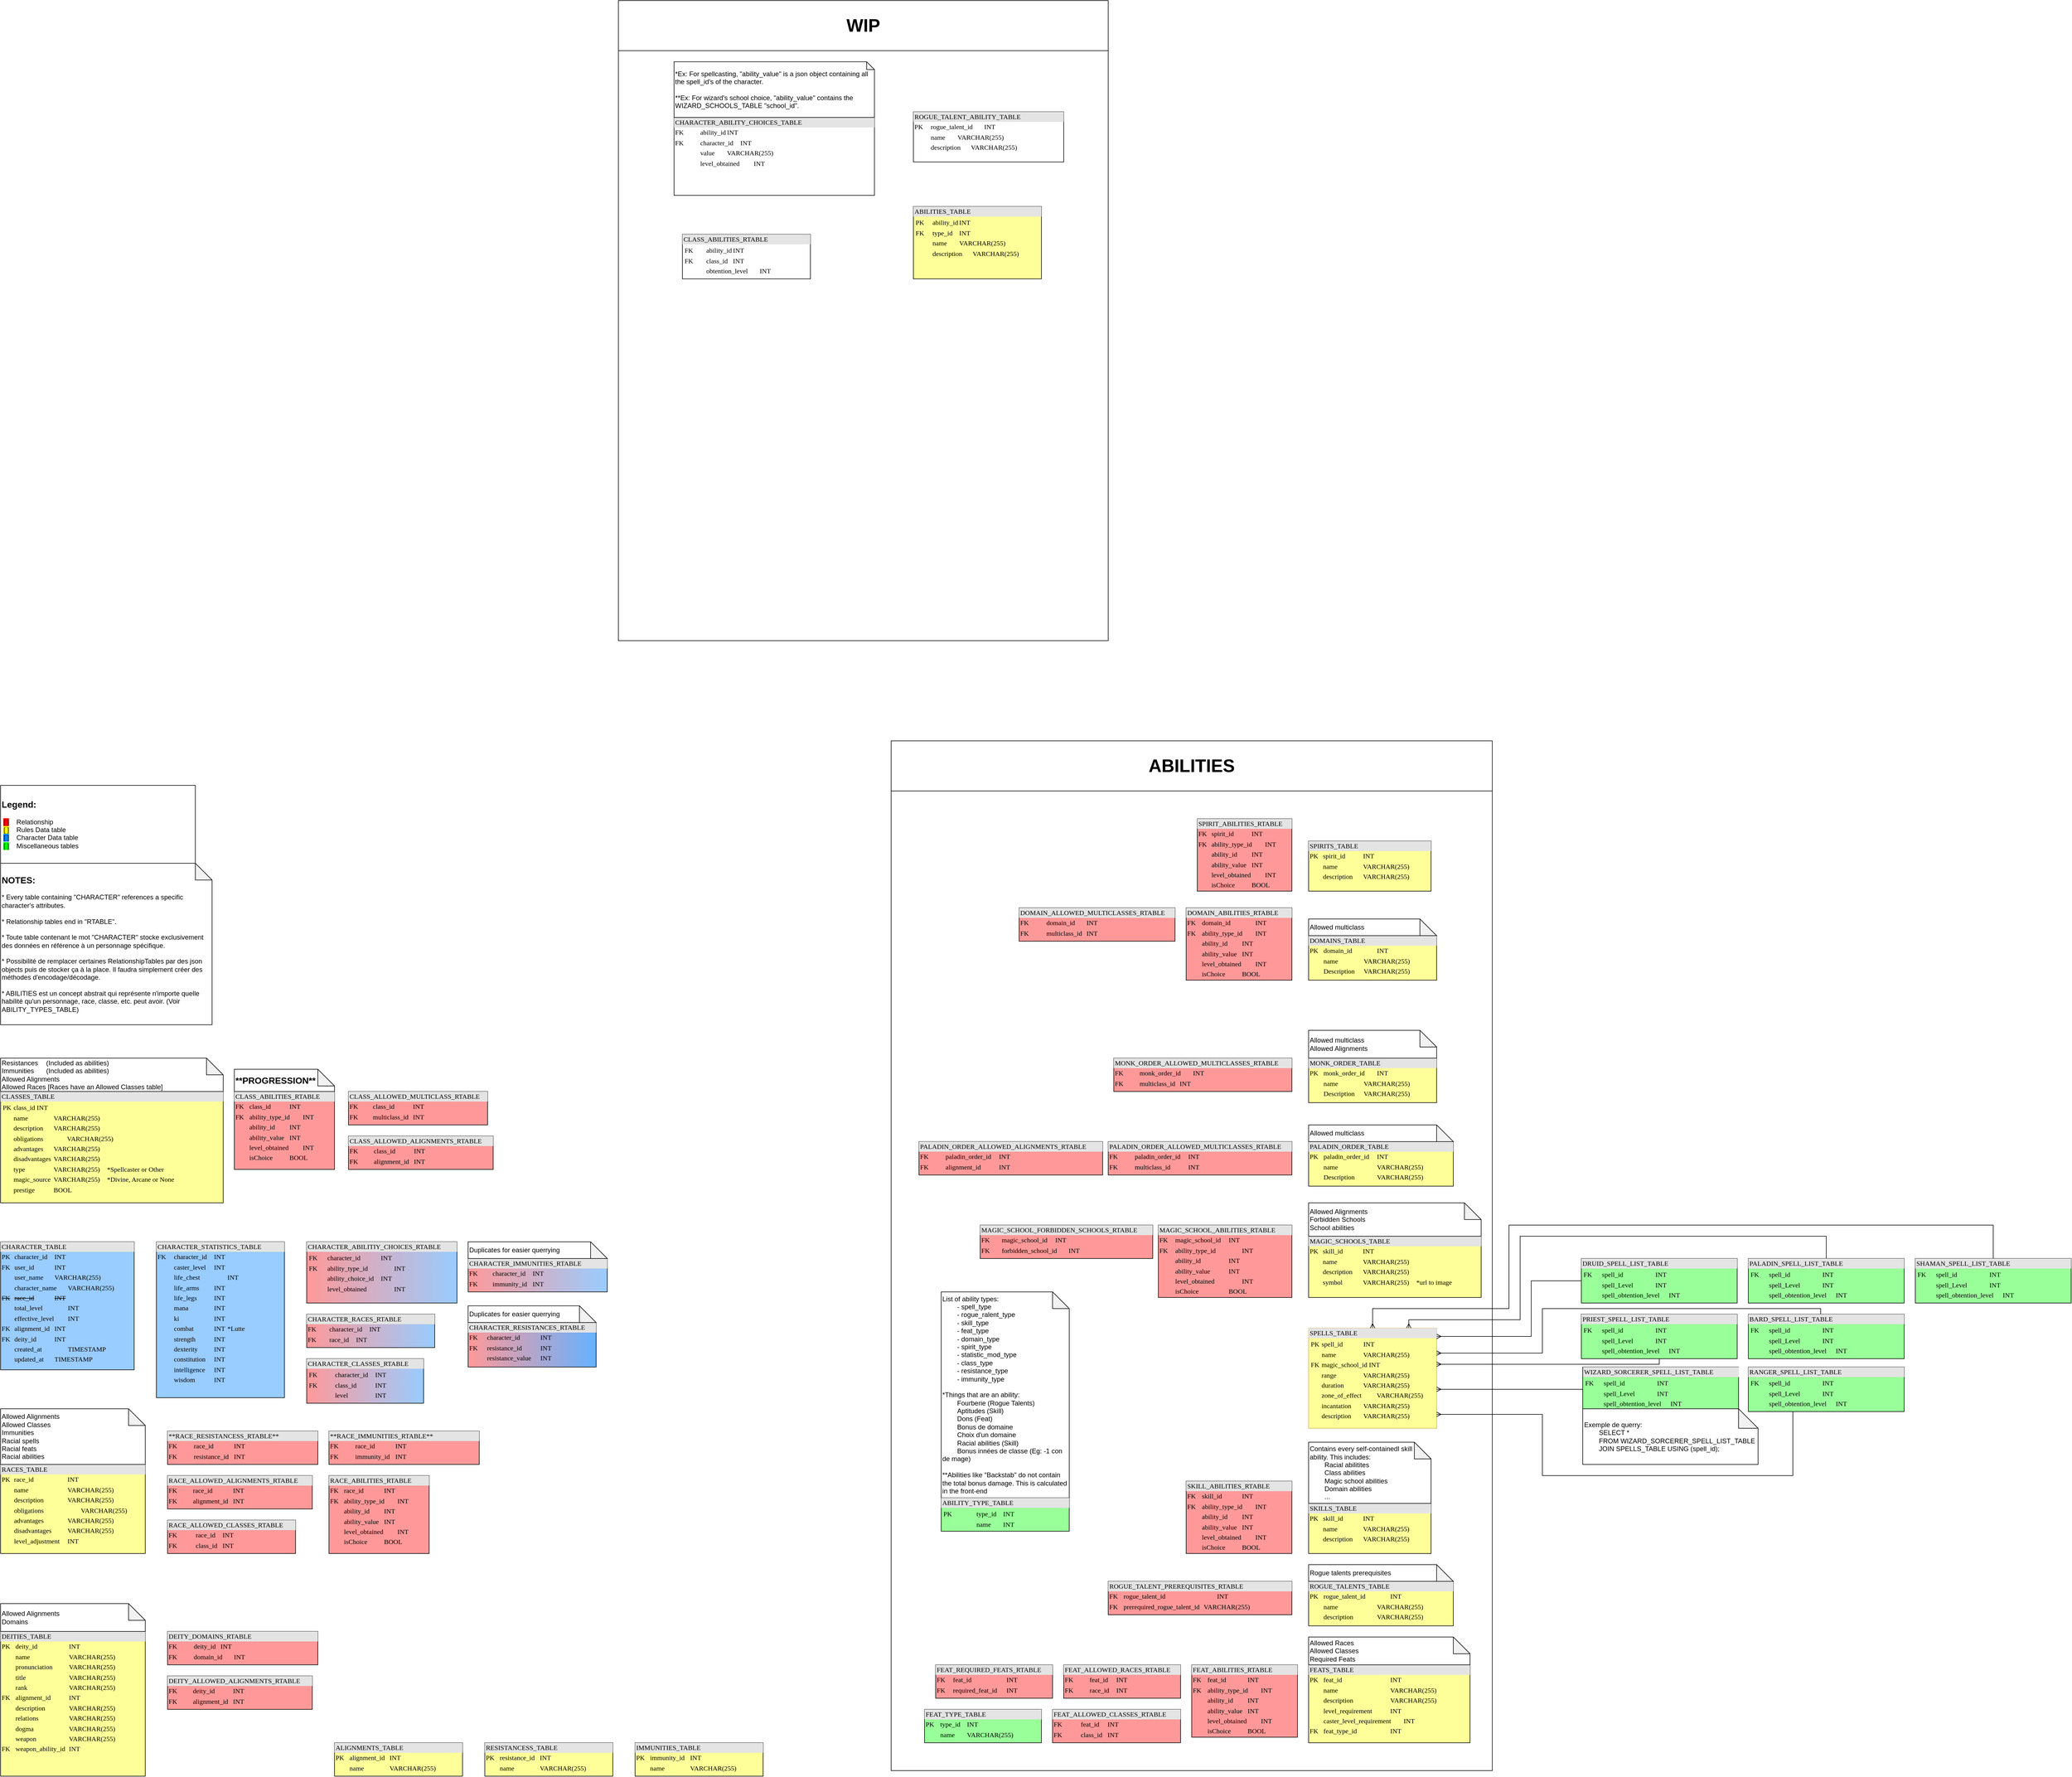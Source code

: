 <mxfile version="24.4.2" type="device">
  <diagram name="Page-1" id="2ca16b54-16f6-2749-3443-fa8db7711227">
    <mxGraphModel dx="4097" dy="4566" grid="1" gridSize="10" guides="1" tooltips="1" connect="1" arrows="1" fold="1" page="1" pageScale="1" pageWidth="1600" pageHeight="1200" background="none" math="0" shadow="0">
      <root>
        <mxCell id="0" />
        <mxCell id="1" parent="0" />
        <mxCell id="2ed32ef02a7f4228-8" value="&lt;div style=&quot;box-sizing: border-box ; width: 100% ; background: #e4e4e4 ; padding: 2px&quot;&gt;CHARACTER_TABLE&lt;/div&gt;&lt;table style=&quot;width: 100% ; font-size: 1em&quot; cellpadding=&quot;2&quot; cellspacing=&quot;0&quot;&gt;&lt;tbody&gt;&lt;tr&gt;&lt;td&gt;PK&lt;/td&gt;&lt;td&gt;character_id&lt;span style=&quot;white-space: pre;&quot;&gt;&#x9;&lt;/span&gt;INT&lt;/td&gt;&lt;/tr&gt;&lt;tr&gt;&lt;td&gt;FK&lt;/td&gt;&lt;td&gt;user_id&lt;span style=&quot;white-space: pre;&quot;&gt;&#x9;&lt;span style=&quot;white-space: pre;&quot;&gt;&#x9;&lt;/span&gt;&lt;/span&gt;INT&lt;/td&gt;&lt;/tr&gt;&lt;tr&gt;&lt;td&gt;&lt;br&gt;&lt;/td&gt;&lt;td&gt;user_name&lt;span style=&quot;white-space: pre;&quot;&gt;&#x9;&lt;/span&gt;VARCHAR(255)&lt;/td&gt;&lt;/tr&gt;&lt;tr&gt;&lt;td&gt;&lt;/td&gt;&lt;td&gt;character_name&lt;span style=&quot;white-space: pre;&quot;&gt;&#x9;&lt;/span&gt;VARCHAR(255)&lt;/td&gt;&lt;/tr&gt;&lt;tr&gt;&lt;td&gt;&lt;strike&gt;FK&lt;/strike&gt;&lt;/td&gt;&lt;td&gt;&lt;strike&gt;race_id&lt;span style=&quot;white-space: pre;&quot;&gt;&#x9;&lt;span style=&quot;white-space: pre;&quot;&gt;&#x9;&lt;/span&gt;&lt;/span&gt;INT&lt;/strike&gt;&lt;/td&gt;&lt;/tr&gt;&lt;tr&gt;&lt;td&gt;&lt;br&gt;&lt;/td&gt;&lt;td&gt;total_level&lt;span style=&quot;white-space: pre;&quot;&gt;&#x9;&lt;span style=&quot;white-space: pre;&quot;&gt;&#x9;&lt;/span&gt;&lt;/span&gt;INT&lt;/td&gt;&lt;/tr&gt;&lt;tr&gt;&lt;td&gt;&lt;br&gt;&lt;/td&gt;&lt;td&gt;effective_level&lt;span style=&quot;white-space: pre;&quot;&gt;&#x9;&lt;/span&gt;INT&lt;/td&gt;&lt;/tr&gt;&lt;tr&gt;&lt;td&gt;FK&lt;/td&gt;&lt;td&gt;alignment_id&lt;span style=&quot;white-space: pre;&quot;&gt;&#x9;&lt;/span&gt;INT&lt;/td&gt;&lt;/tr&gt;&lt;tr&gt;&lt;td&gt;FK&lt;/td&gt;&lt;td&gt;deity_id&lt;span style=&quot;white-space: pre;&quot;&gt;&#x9;&lt;span style=&quot;white-space: pre;&quot;&gt;&#x9;&lt;/span&gt;&lt;/span&gt;INT&lt;/td&gt;&lt;/tr&gt;&lt;tr&gt;&lt;td&gt;&lt;br&gt;&lt;/td&gt;&lt;td&gt;created_at&lt;span style=&quot;white-space: pre;&quot;&gt;&#x9;&lt;/span&gt;&lt;span style=&quot;white-space: pre;&quot;&gt;&#x9;&lt;/span&gt;TIMESTAMP&lt;/td&gt;&lt;/tr&gt;&lt;tr&gt;&lt;td&gt;&lt;br&gt;&lt;/td&gt;&lt;td&gt;updated_at&lt;span style=&quot;white-space: pre;&quot;&gt;&#x9;&lt;/span&gt;TIMESTAMP&lt;/td&gt;&lt;/tr&gt;&lt;/tbody&gt;&lt;/table&gt;" style="verticalAlign=top;align=left;overflow=fill;html=1;rounded=0;shadow=0;comic=0;labelBackgroundColor=none;strokeWidth=1;fontFamily=Verdana;fontSize=12;fillColor=#99CCFF;" parent="1" vertex="1">
          <mxGeometry x="50" y="520" width="240" height="230" as="geometry" />
        </mxCell>
        <mxCell id="2ed32ef02a7f4228-10" value="&lt;div style=&quot;box-sizing: border-box ; width: 100% ; background: #e4e4e4 ; padding: 2px&quot;&gt;WIZARD_SORCERER_SPELL_LIST_TABLE&lt;/div&gt;&lt;table style=&quot;width: 100% ; font-size: 1em&quot; cellpadding=&quot;2&quot; cellspacing=&quot;0&quot;&gt;&lt;tbody&gt;&lt;tr&gt;&lt;td&gt;&lt;table style=&quot;font-size: 1em; width: 280px;&quot; cellpadding=&quot;2&quot; cellspacing=&quot;0&quot;&gt;&lt;tbody&gt;&lt;tr&gt;&lt;td&gt;FK&lt;/td&gt;&lt;td&gt;spell_id&lt;span style=&quot;white-space: pre;&quot;&gt;&#x9;&lt;span style=&quot;white-space: pre;&quot;&gt;&#x9;&lt;/span&gt;&lt;span style=&quot;white-space: pre;&quot;&gt;&#x9;&lt;/span&gt;&lt;/span&gt;INT&lt;/td&gt;&lt;/tr&gt;&lt;tr&gt;&lt;td&gt;&lt;/td&gt;&lt;td&gt;spell_Level&lt;span style=&quot;white-space: pre;&quot;&gt;&#x9;&lt;span style=&quot;white-space: pre;&quot;&gt;&#x9;&lt;/span&gt;&lt;/span&gt;INT&lt;/td&gt;&lt;/tr&gt;&lt;tr&gt;&lt;td&gt;&lt;br&gt;&lt;/td&gt;&lt;td&gt;spell_obtention_level&lt;span style=&quot;white-space: pre;&quot;&gt;&#x9;&lt;/span&gt;INT&lt;/td&gt;&lt;/tr&gt;&lt;/tbody&gt;&lt;/table&gt;&lt;/td&gt;&lt;td&gt;&lt;br&gt;&lt;/td&gt;&lt;/tr&gt;&lt;tr&gt;&lt;td&gt;&lt;br&gt;&lt;/td&gt;&lt;td&gt;&lt;br&gt;&lt;/td&gt;&lt;/tr&gt;&lt;tr&gt;&lt;td&gt;&lt;/td&gt;&lt;td&gt;&lt;br&gt;&lt;/td&gt;&lt;/tr&gt;&lt;/tbody&gt;&lt;/table&gt;" style="verticalAlign=top;align=left;overflow=fill;html=1;rounded=0;shadow=0;comic=0;labelBackgroundColor=none;strokeWidth=1;fontFamily=Verdana;fontSize=12;perimeterSpacing=0;fillColor=#99FF99;" parent="1" vertex="1">
          <mxGeometry x="2892.5" y="745" width="280" height="80" as="geometry" />
        </mxCell>
        <mxCell id="2ed32ef02a7f4228-11" value="&lt;div style=&quot;box-sizing:border-box;width:100%;background:#e4e4e4;padding:2px;&quot;&gt;CHARACTER_ABILITY_CHOICES_TABLE&lt;/div&gt;&lt;table style=&quot;width:100%;font-size:1em;&quot; cellpadding=&quot;2&quot; cellspacing=&quot;0&quot;&gt;&lt;tbody&gt;&lt;tr&gt;&lt;td&gt;FK&lt;/td&gt;&lt;td&gt;ability_id&lt;span style=&quot;white-space: pre;&quot;&gt;&#x9;&lt;/span&gt;INT&lt;/td&gt;&lt;/tr&gt;&lt;tr&gt;&lt;td&gt;FK&lt;/td&gt;&lt;td&gt;character_id&lt;span style=&quot;white-space: pre;&quot;&gt;&#x9;&lt;/span&gt;INT&lt;/td&gt;&lt;/tr&gt;&lt;tr&gt;&lt;td&gt;&lt;/td&gt;&lt;td&gt;value&lt;span style=&quot;white-space: pre;&quot;&gt;&#x9;&lt;/span&gt;VARCHAR(255)&lt;/td&gt;&lt;/tr&gt;&lt;tr&gt;&lt;td&gt;&lt;br&gt;&lt;/td&gt;&lt;td&gt;level_obtained&lt;span style=&quot;white-space: pre;&quot;&gt;&#x9;&lt;/span&gt;INT&lt;/td&gt;&lt;/tr&gt;&lt;tr&gt;&lt;td&gt;&lt;br&gt;&lt;/td&gt;&lt;td&gt;&lt;br&gt;&lt;/td&gt;&lt;/tr&gt;&lt;/tbody&gt;&lt;/table&gt;" style="verticalAlign=top;align=left;overflow=fill;html=1;rounded=0;shadow=0;comic=0;labelBackgroundColor=none;strokeWidth=1;fontFamily=Verdana;fontSize=12" parent="1" vertex="1">
          <mxGeometry x="1260" y="-1500" width="360" height="140" as="geometry" />
        </mxCell>
        <mxCell id="zohRU4czlh0Yd2OMQPJG-2" value="&lt;div style=&quot;box-sizing:border-box;width:100%;background:#e4e4e4;padding:2px;&quot;&gt;SPELLS_TABLE&lt;/div&gt;&lt;table style=&quot;width:100%;font-size:1em;&quot; cellpadding=&quot;2&quot; cellspacing=&quot;0&quot;&gt;&lt;tbody&gt;&lt;tr&gt;&lt;td&gt;&lt;table style=&quot;font-size: 1em; background-color: initial; width: 176px;&quot; cellpadding=&quot;2&quot; cellspacing=&quot;0&quot;&gt;&lt;tbody&gt;&lt;tr&gt;&lt;td&gt;PK&lt;/td&gt;&lt;td&gt;spell_id&lt;span style=&quot;white-space: pre;&quot;&gt;&#x9;&lt;span style=&quot;white-space: pre;&quot;&gt;&#x9;&lt;/span&gt; &lt;/span&gt;INT&lt;/td&gt;&lt;/tr&gt;&lt;tr&gt;&lt;td&gt;&lt;br&gt;&lt;/td&gt;&lt;td&gt;name&lt;span style=&quot;white-space: pre;&quot;&gt;&#x9;&lt;span style=&quot;white-space: pre;&quot;&gt;&#x9;&lt;/span&gt; &lt;/span&gt;VARCHAR(255)&lt;/td&gt;&lt;/tr&gt;&lt;tr&gt;&lt;td&gt;FK&lt;/td&gt;&lt;td&gt;magic_school_id INT&lt;/td&gt;&lt;/tr&gt;&lt;tr&gt;&lt;td&gt;&lt;br&gt;&lt;/td&gt;&lt;td&gt;range&lt;span style=&quot;white-space: pre;&quot;&gt;&#x9;&lt;span style=&quot;white-space: pre;&quot;&gt;&#x9;&lt;/span&gt; &lt;/span&gt;VARCHAR(255)&lt;br&gt;&lt;/td&gt;&lt;/tr&gt;&lt;tr&gt;&lt;td&gt;&lt;br&gt;&lt;/td&gt;&lt;td&gt;duration&lt;span style=&quot;white-space: pre;&quot;&gt;&#x9;&lt;span style=&quot;white-space: pre;&quot;&gt;&#x9;&lt;/span&gt; &lt;/span&gt;VARCHAR(255)&lt;br&gt;&lt;/td&gt;&lt;/tr&gt;&lt;tr&gt;&lt;td&gt;&lt;br&gt;&lt;/td&gt;&lt;td&gt;zone_of_effect&lt;span style=&quot;white-space: pre;&quot;&gt;&#x9;&lt;/span&gt;&amp;nbsp;VARCHAR(255)&lt;br&gt;&lt;/td&gt;&lt;/tr&gt;&lt;tr&gt;&lt;td&gt;&lt;br&gt;&lt;/td&gt;&lt;td&gt;incantation&lt;span style=&quot;white-space: pre;&quot;&gt;&#x9;&lt;/span&gt;&amp;nbsp;VARCHAR(255)&lt;/td&gt;&lt;/tr&gt;&lt;tr&gt;&lt;td&gt;&lt;br&gt;&lt;/td&gt;&lt;td&gt;description&lt;span style=&quot;white-space: pre;&quot;&gt;&#x9;&lt;/span&gt;&amp;nbsp;VARCHAR(255)&lt;/td&gt;&lt;/tr&gt;&lt;tr&gt;&lt;td&gt;&lt;br&gt;&lt;/td&gt;&lt;td&gt;&lt;br&gt;&lt;/td&gt;&lt;/tr&gt;&lt;/tbody&gt;&lt;/table&gt;&lt;/td&gt;&lt;td&gt;&lt;br&gt;&lt;/td&gt;&lt;/tr&gt;&lt;/tbody&gt;&lt;/table&gt;" style="verticalAlign=top;align=left;overflow=fill;html=1;rounded=0;shadow=0;comic=0;labelBackgroundColor=none;strokeWidth=1;fontFamily=Verdana;fontSize=12;fillColor=#FFFF99;strokeColor=#d6b656;" parent="1" vertex="1">
          <mxGeometry x="2400" y="675" width="230" height="180" as="geometry" />
        </mxCell>
        <mxCell id="zohRU4czlh0Yd2OMQPJG-3" value="Exemple de querry:&lt;div&gt;&lt;span style=&quot;white-space: pre;&quot;&gt;&#x9;&lt;/span&gt;SELECT * &lt;br&gt;&lt;span style=&quot;white-space: pre;&quot;&gt;&#x9;&lt;/span&gt;FROM WIZARD_SORCERER_SPELL_LIST_TABLE&lt;br&gt;&lt;/div&gt;&lt;div&gt;&lt;span style=&quot;white-space: pre;&quot;&gt;&#x9;&lt;/span&gt;JOIN SPELLS_TABLE USING (spell_id);&lt;br&gt;&lt;/div&gt;" style="shape=note;whiteSpace=wrap;html=1;backgroundOutline=1;darkOpacity=0.05;align=left;size=35;" parent="1" vertex="1">
          <mxGeometry x="2892.5" y="820" width="315" height="100" as="geometry" />
        </mxCell>
        <mxCell id="MzCK5zkLW3Rc8-jsXJZG-1" value="" style="edgeStyle=orthogonalEdgeStyle;fontSize=12;html=1;endArrow=ERmany;rounded=0;" parent="1" source="2ed32ef02a7f4228-10" target="zohRU4czlh0Yd2OMQPJG-2" edge="1">
          <mxGeometry width="100" height="100" relative="1" as="geometry">
            <mxPoint x="2317.5" y="590" as="sourcePoint" />
            <mxPoint x="2417.5" y="490" as="targetPoint" />
            <Array as="points">
              <mxPoint x="2920" y="780" />
              <mxPoint x="2920" y="780" />
            </Array>
          </mxGeometry>
        </mxCell>
        <mxCell id="MzCK5zkLW3Rc8-jsXJZG-3" value="&lt;div style=&quot;box-sizing: border-box ; width: 100% ; background: #e4e4e4 ; padding: 2px&quot;&gt;CLASS_ABILITIES_RTABLE&lt;/div&gt;&lt;table style=&quot;width: 100% ; font-size: 1em&quot; cellpadding=&quot;2&quot; cellspacing=&quot;0&quot;&gt;&lt;tbody&gt;&lt;tr&gt;&lt;td&gt;&lt;table style=&quot;font-size: 1em; width: 280px;&quot; cellpadding=&quot;2&quot; cellspacing=&quot;0&quot;&gt;&lt;tbody&gt;&lt;tr&gt;&lt;td&gt;FK&lt;/td&gt;&lt;td&gt;ability_id&lt;span style=&quot;white-space: pre;&quot;&gt;&#x9;&lt;/span&gt;INT&lt;br&gt;&lt;/td&gt;&lt;/tr&gt;&lt;tr&gt;&lt;td&gt;FK&lt;/td&gt;&lt;td&gt;class_id&lt;span style=&quot;white-space: pre;&quot;&gt;&#x9;&lt;/span&gt;INT&lt;/td&gt;&lt;/tr&gt;&lt;tr&gt;&lt;td&gt;&lt;br&gt;&lt;/td&gt;&lt;td&gt;obtention_level&lt;span style=&quot;white-space: pre;&quot;&gt;&#x9;&lt;/span&gt;INT&lt;/td&gt;&lt;/tr&gt;&lt;tr&gt;&lt;td&gt;&lt;/td&gt;&lt;td&gt;&lt;/td&gt;&lt;/tr&gt;&lt;tr&gt;&lt;td&gt;&lt;br&gt;&lt;/td&gt;&lt;td&gt;&lt;/td&gt;&lt;/tr&gt;&lt;/tbody&gt;&lt;/table&gt;&lt;/td&gt;&lt;td&gt;&lt;br&gt;&lt;/td&gt;&lt;/tr&gt;&lt;tr&gt;&lt;td&gt;&lt;br&gt;&lt;/td&gt;&lt;td&gt;&lt;br&gt;&lt;/td&gt;&lt;/tr&gt;&lt;tr&gt;&lt;td&gt;&lt;/td&gt;&lt;td&gt;&lt;br&gt;&lt;/td&gt;&lt;/tr&gt;&lt;/tbody&gt;&lt;/table&gt;" style="verticalAlign=top;align=left;overflow=fill;html=1;rounded=0;shadow=0;comic=0;labelBackgroundColor=none;strokeWidth=1;fontFamily=Verdana;fontSize=12;perimeterSpacing=0;" parent="1" vertex="1">
          <mxGeometry x="1275" y="-1290" width="230" height="80" as="geometry" />
        </mxCell>
        <mxCell id="MzCK5zkLW3Rc8-jsXJZG-4" value="&lt;div style=&quot;box-sizing: border-box ; width: 100% ; background: #e4e4e4 ; padding: 2px&quot;&gt;CLASSES_TABLE&lt;/div&gt;&lt;table style=&quot;width: 100% ; font-size: 1em&quot; cellpadding=&quot;2&quot; cellspacing=&quot;0&quot;&gt;&lt;tbody&gt;&lt;tr&gt;&lt;td&gt;&lt;table style=&quot;font-size: 1em; width: 280px;&quot; cellpadding=&quot;2&quot; cellspacing=&quot;0&quot;&gt;&lt;tbody&gt;&lt;tr&gt;&lt;td&gt;PK&lt;/td&gt;&lt;td&gt;class_id INT&lt;/td&gt;&lt;/tr&gt;&lt;tr&gt;&lt;td&gt;&lt;/td&gt;&lt;td&gt;name&lt;span style=&quot;white-space: pre;&quot;&gt;&#x9;&lt;span style=&quot;white-space: pre;&quot;&gt;&#x9;&lt;/span&gt;&lt;/span&gt;VARCHAR(255)&lt;/td&gt;&lt;/tr&gt;&lt;tr&gt;&lt;td&gt;&lt;br&gt;&lt;/td&gt;&lt;td&gt;description&lt;span style=&quot;white-space: pre;&quot;&gt;&#x9;&lt;/span&gt;VARCHAR(255)&lt;/td&gt;&lt;/tr&gt;&lt;tr&gt;&lt;td&gt;&lt;br&gt;&lt;/td&gt;&lt;td&gt;obligations&lt;span style=&quot;white-space: pre;&quot;&gt;&#x9;&lt;/span&gt;&lt;span style=&quot;white-space: pre;&quot;&gt;&#x9;&lt;/span&gt;VARCHAR(255)&lt;/td&gt;&lt;/tr&gt;&lt;tr&gt;&lt;td&gt;&lt;br&gt;&lt;/td&gt;&lt;td&gt;advantages&lt;span style=&quot;white-space: pre;&quot;&gt;&#x9;&lt;/span&gt;VARCHAR(255)&lt;/td&gt;&lt;/tr&gt;&lt;tr&gt;&lt;td&gt;&lt;br&gt;&lt;/td&gt;&lt;td&gt;disadvantages&lt;span style=&quot;white-space: pre;&quot;&gt;&#x9;&lt;/span&gt;VARCHAR(255)&lt;/td&gt;&lt;/tr&gt;&lt;tr&gt;&lt;td&gt;&lt;br&gt;&lt;/td&gt;&lt;td&gt;type&lt;span style=&quot;white-space: pre;&quot;&gt;&#x9;&lt;/span&gt;&lt;span style=&quot;white-space: pre;&quot;&gt;&#x9;&lt;/span&gt;&lt;span style=&quot;white-space: pre;&quot;&gt;&#x9;&lt;/span&gt;VARCHAR(255)&lt;span style=&quot;white-space: pre;&quot;&gt;&#x9;&lt;/span&gt;*Spellcaster or Other&lt;/td&gt;&lt;/tr&gt;&lt;tr&gt;&lt;td&gt;&lt;br&gt;&lt;/td&gt;&lt;td&gt;magic_source&lt;span style=&quot;white-space: pre;&quot;&gt;&#x9;&lt;/span&gt;VARCHAR(255)&lt;span style=&quot;white-space: pre;&quot;&gt;&#x9;&lt;/span&gt;*Divine, Arcane or None&lt;/td&gt;&lt;/tr&gt;&lt;tr&gt;&lt;td&gt;&lt;br&gt;&lt;/td&gt;&lt;td&gt;prestige&lt;span style=&quot;white-space: pre;&quot;&gt;&#x9;&lt;/span&gt;&lt;span style=&quot;white-space: pre;&quot;&gt;&#x9;&lt;/span&gt;BOOL&lt;/td&gt;&lt;/tr&gt;&lt;tr&gt;&lt;td&gt;&lt;br&gt;&lt;/td&gt;&lt;td&gt;&lt;br&gt;&lt;/td&gt;&lt;/tr&gt;&lt;tr&gt;&lt;td&gt;&lt;br&gt;&lt;/td&gt;&lt;td&gt;&lt;br&gt;&lt;/td&gt;&lt;/tr&gt;&lt;tr&gt;&lt;td&gt;&lt;br&gt;&lt;/td&gt;&lt;td&gt;&lt;br&gt;&lt;/td&gt;&lt;/tr&gt;&lt;tr&gt;&lt;td&gt;&lt;br&gt;&lt;/td&gt;&lt;td&gt;&lt;br&gt;&lt;/td&gt;&lt;/tr&gt;&lt;tr&gt;&lt;td&gt;&lt;br&gt;&lt;/td&gt;&lt;td&gt;&lt;br&gt;&lt;/td&gt;&lt;/tr&gt;&lt;/tbody&gt;&lt;/table&gt;&lt;/td&gt;&lt;td&gt;&lt;br&gt;&lt;/td&gt;&lt;/tr&gt;&lt;tr&gt;&lt;td&gt;&lt;br&gt;&lt;/td&gt;&lt;td&gt;&lt;br&gt;&lt;/td&gt;&lt;/tr&gt;&lt;tr&gt;&lt;td&gt;&lt;/td&gt;&lt;td&gt;&lt;br&gt;&lt;/td&gt;&lt;/tr&gt;&lt;/tbody&gt;&lt;/table&gt;" style="verticalAlign=top;align=left;overflow=fill;html=1;rounded=0;shadow=0;comic=0;labelBackgroundColor=none;strokeWidth=1;fontFamily=Verdana;fontSize=12;perimeterSpacing=0;fillColor=#FFFF99;" parent="1" vertex="1">
          <mxGeometry x="50" y="250" width="400" height="200" as="geometry" />
        </mxCell>
        <mxCell id="MzCK5zkLW3Rc8-jsXJZG-9" value="&lt;div style=&quot;box-sizing: border-box ; width: 100% ; background: #e4e4e4 ; padding: 2px&quot;&gt;CHARACTER_CLASSES_RTABLE&lt;/div&gt;&lt;table style=&quot;width: 100% ; font-size: 1em&quot; cellpadding=&quot;2&quot; cellspacing=&quot;0&quot;&gt;&lt;tbody&gt;&lt;tr&gt;&lt;td&gt;&lt;table style=&quot;font-size: 1em; width: 280px;&quot; cellpadding=&quot;2&quot; cellspacing=&quot;0&quot;&gt;&lt;tbody&gt;&lt;tr&gt;&lt;td&gt;FK&lt;/td&gt;&lt;td&gt;character_id&lt;span style=&quot;white-space: pre;&quot;&gt;&#x9;&lt;/span&gt;INT&lt;/td&gt;&lt;/tr&gt;&lt;tr&gt;&lt;td&gt;FK&lt;/td&gt;&lt;td&gt;class_id &lt;span style=&quot;white-space: pre;&quot;&gt;&#x9;&lt;span style=&quot;white-space: pre;&quot;&gt;&#x9;&lt;/span&gt;&lt;/span&gt;INT&lt;/td&gt;&lt;/tr&gt;&lt;tr&gt;&lt;td&gt;&lt;br&gt;&lt;/td&gt;&lt;td&gt;level &lt;span style=&quot;white-space: pre;&quot;&gt;&#x9;&lt;/span&gt;&lt;span style=&quot;white-space: pre;&quot;&gt;&#x9;&lt;/span&gt;INT&lt;/td&gt;&lt;/tr&gt;&lt;/tbody&gt;&lt;/table&gt;&lt;/td&gt;&lt;td&gt;&lt;br&gt;&lt;/td&gt;&lt;/tr&gt;&lt;tr&gt;&lt;td&gt;&lt;br&gt;&lt;/td&gt;&lt;td&gt;&lt;br&gt;&lt;/td&gt;&lt;/tr&gt;&lt;tr&gt;&lt;td&gt;&lt;/td&gt;&lt;td&gt;&lt;br&gt;&lt;/td&gt;&lt;/tr&gt;&lt;/tbody&gt;&lt;/table&gt;" style="verticalAlign=top;align=left;overflow=fill;html=1;rounded=0;shadow=0;comic=0;labelBackgroundColor=none;strokeWidth=1;fontFamily=Verdana;fontSize=12;perimeterSpacing=0;fillColor=#FF9999;gradientColor=#99CCFF;gradientDirection=east;" parent="1" vertex="1">
          <mxGeometry x="600" y="730" width="210" height="80" as="geometry" />
        </mxCell>
        <mxCell id="MzCK5zkLW3Rc8-jsXJZG-13" value="&lt;div&gt;*Ex: For spellcasting, &quot;ability_value&quot; is a json object containing all the spell_id&#39;s of the character.&lt;/div&gt;&lt;div&gt;&lt;br&gt;&lt;/div&gt;&lt;div&gt;**Ex: For wizard&#39;s school choice, &quot;ability_value&quot; contains the WIZARD_SCHOOLS_TABLE &quot;school_id&quot;.&lt;/div&gt;" style="shape=note;whiteSpace=wrap;html=1;backgroundOutline=1;darkOpacity=0.05;align=left;size=14;" parent="1" vertex="1">
          <mxGeometry x="1260" y="-1600" width="360" height="100" as="geometry" />
        </mxCell>
        <mxCell id="NZ-n7kVu8SsqV2p408Ci-2" value="&lt;div style=&quot;box-sizing:border-box;width:100%;background:#e4e4e4;padding:2px;&quot;&gt;ROGUE_TALENT_ABILITY_TABLE&lt;/div&gt;&lt;table style=&quot;width:100%;font-size:1em;&quot; cellpadding=&quot;2&quot; cellspacing=&quot;0&quot;&gt;&lt;tbody&gt;&lt;tr&gt;&lt;td&gt;PK&lt;/td&gt;&lt;td&gt;rogue_talent_id&lt;span style=&quot;white-space: pre;&quot;&gt;&#x9;&lt;/span&gt;INT&lt;/td&gt;&lt;/tr&gt;&lt;tr&gt;&lt;td&gt;&lt;br&gt;&lt;/td&gt;&lt;td&gt;name&lt;span style=&quot;white-space: pre;&quot;&gt;&#x9;&lt;/span&gt;VARCHAR(255)&lt;/td&gt;&lt;/tr&gt;&lt;tr&gt;&lt;td&gt;&lt;br&gt;&lt;/td&gt;&lt;td&gt;description&lt;span style=&quot;white-space: pre;&quot;&gt;&#x9;&lt;/span&gt;VARCHAR(255)&lt;/td&gt;&lt;/tr&gt;&lt;tr&gt;&lt;td&gt;&lt;/td&gt;&lt;td&gt;&lt;br&gt;&lt;/td&gt;&lt;/tr&gt;&lt;/tbody&gt;&lt;/table&gt;" style="verticalAlign=top;align=left;overflow=fill;html=1;rounded=0;shadow=0;comic=0;labelBackgroundColor=none;strokeWidth=1;fontFamily=Verdana;fontSize=12" parent="1" vertex="1">
          <mxGeometry x="1690" y="-1510" width="270" height="90" as="geometry" />
        </mxCell>
        <mxCell id="NZ-n7kVu8SsqV2p408Ci-4" value="&lt;div style=&quot;box-sizing: border-box ; width: 100% ; background: #e4e4e4 ; padding: 2px&quot;&gt;CHARACTER_STATISTICS_TABLE&lt;/div&gt;&lt;table style=&quot;width: 100% ; font-size: 1em&quot; cellpadding=&quot;2&quot; cellspacing=&quot;0&quot;&gt;&lt;tbody&gt;&lt;tr&gt;&lt;td&gt;FK&lt;/td&gt;&lt;td&gt;character_id&lt;span style=&quot;white-space: pre;&quot;&gt;&#x9;&lt;/span&gt;INT&lt;/td&gt;&lt;/tr&gt;&lt;tr&gt;&lt;td&gt;&lt;br&gt;&lt;/td&gt;&lt;td&gt;caster_level&lt;span style=&quot;white-space: pre;&quot;&gt;&#x9;&lt;/span&gt;INT&lt;/td&gt;&lt;/tr&gt;&lt;tr&gt;&lt;td&gt;&lt;br&gt;&lt;/td&gt;&lt;td&gt;life_chest&lt;span style=&quot;white-space-collapse: preserve;&quot;&gt;&#x9;&lt;span style=&quot;white-space: pre;&quot;&gt;&#x9;&lt;/span&gt;&lt;/span&gt;INT&lt;br&gt;&lt;/td&gt;&lt;/tr&gt;&lt;tr&gt;&lt;td&gt;&lt;br&gt;&lt;/td&gt;&lt;td&gt;life_arms&lt;span style=&quot;white-space-collapse: preserve;&quot;&gt;&#x9;&lt;span style=&quot;white-space: pre;&quot;&gt;&#x9;&lt;/span&gt;&lt;/span&gt;INT&lt;br&gt;&lt;/td&gt;&lt;/tr&gt;&lt;tr&gt;&lt;td&gt;&lt;br&gt;&lt;/td&gt;&lt;td&gt;life_legs&lt;span style=&quot;white-space-collapse: preserve;&quot;&gt;&#x9;&lt;span style=&quot;white-space: pre;&quot;&gt;&#x9;&lt;/span&gt;&lt;/span&gt;INT&lt;/td&gt;&lt;/tr&gt;&lt;tr&gt;&lt;td&gt;&lt;br&gt;&lt;/td&gt;&lt;td&gt;mana&lt;span style=&quot;white-space: pre;&quot;&gt;&#x9;&lt;span style=&quot;white-space: pre;&quot;&gt;&#x9;&lt;/span&gt;&lt;/span&gt;INT&lt;span style=&quot;white-space: pre;&quot;&gt;&#x9;&lt;/span&gt;&lt;br&gt;&lt;/td&gt;&lt;/tr&gt;&lt;tr&gt;&lt;td&gt;&lt;br&gt;&lt;/td&gt;&lt;td&gt;ki&lt;span style=&quot;white-space: pre;&quot;&gt;&#x9;&lt;span style=&quot;white-space: pre;&quot;&gt;&#x9;&lt;/span&gt;&lt;span style=&quot;white-space: pre;&quot;&gt;&#x9;&lt;/span&gt;&lt;/span&gt;INT&lt;br&gt;&lt;/td&gt;&lt;/tr&gt;&lt;tr&gt;&lt;td&gt;&lt;br&gt;&lt;/td&gt;&lt;td&gt;combat&lt;span style=&quot;white-space: pre;&quot;&gt;&#x9;&lt;span style=&quot;white-space: pre;&quot;&gt;&#x9;&lt;/span&gt;&lt;/span&gt;INT&lt;span style=&quot;white-space: pre;&quot;&gt;&#x9;&lt;/span&gt;*Lutte&lt;/td&gt;&lt;/tr&gt;&lt;tr&gt;&lt;td&gt;&lt;br&gt;&lt;/td&gt;&lt;td&gt;strength&lt;span style=&quot;white-space: pre;&quot;&gt;&#x9;&lt;span style=&quot;white-space: pre;&quot;&gt;&#x9;&lt;/span&gt;&lt;/span&gt;INT&lt;/td&gt;&lt;/tr&gt;&lt;tr&gt;&lt;td&gt;&lt;br&gt;&lt;/td&gt;&lt;td&gt;dexterity&lt;span style=&quot;white-space: pre;&quot;&gt;&#x9;&lt;span style=&quot;white-space: pre;&quot;&gt;&#x9;&lt;/span&gt;&lt;/span&gt;INT&lt;/td&gt;&lt;/tr&gt;&lt;tr&gt;&lt;td&gt;&lt;br&gt;&lt;/td&gt;&lt;td&gt;constitution&lt;span style=&quot;white-space: pre;&quot;&gt;&#x9;&lt;/span&gt;INT&lt;br&gt;&lt;/td&gt;&lt;/tr&gt;&lt;tr&gt;&lt;td&gt;&lt;br&gt;&lt;/td&gt;&lt;td&gt;intelligence&lt;span style=&quot;white-space: pre;&quot;&gt;&#x9;&lt;/span&gt;INT&lt;br&gt;&lt;/td&gt;&lt;/tr&gt;&lt;tr&gt;&lt;td&gt;&lt;br&gt;&lt;/td&gt;&lt;td&gt;wisdom&lt;span style=&quot;white-space: pre;&quot;&gt;&#x9;&lt;span style=&quot;white-space: pre;&quot;&gt;&#x9;&lt;/span&gt;&lt;/span&gt;INT&lt;br&gt;&lt;/td&gt;&lt;/tr&gt;&lt;tr&gt;&lt;td&gt;&lt;br&gt;&lt;/td&gt;&lt;td&gt;&lt;br&gt;&lt;/td&gt;&lt;/tr&gt;&lt;/tbody&gt;&lt;/table&gt;" style="verticalAlign=top;align=left;overflow=fill;html=1;rounded=0;shadow=0;comic=0;labelBackgroundColor=none;strokeWidth=1;fontFamily=Verdana;fontSize=12;fillColor=#99CCFF;" parent="1" vertex="1">
          <mxGeometry x="330" y="520" width="230" height="280" as="geometry" />
        </mxCell>
        <mxCell id="NZ-n7kVu8SsqV2p408Ci-5" value="&lt;div style=&quot;box-sizing: border-box ; width: 100% ; background: #e4e4e4 ; padding: 2px&quot;&gt;DEITIES_TABLE&lt;/div&gt;&lt;table style=&quot;width: 100% ; font-size: 1em&quot; cellpadding=&quot;2&quot; cellspacing=&quot;0&quot;&gt;&lt;tbody&gt;&lt;tr&gt;&lt;td&gt;PK&lt;/td&gt;&lt;td&gt;deity_id&lt;span style=&quot;white-space: pre;&quot;&gt;&#x9;&lt;span style=&quot;white-space: pre;&quot;&gt;&#x9;&lt;span style=&quot;white-space: pre;&quot;&gt;&#x9;&lt;/span&gt;&lt;/span&gt;&lt;/span&gt;INT&lt;/td&gt;&lt;/tr&gt;&lt;tr&gt;&lt;td&gt;&lt;br&gt;&lt;/td&gt;&lt;td&gt;name&lt;span style=&quot;white-space: pre;&quot;&gt;&#x9;&lt;span style=&quot;white-space: pre;&quot;&gt;&#x9;&lt;span style=&quot;white-space: pre;&quot;&gt;&#x9;&lt;/span&gt;&lt;/span&gt;&lt;/span&gt;VARCHAR(255)&lt;/td&gt;&lt;/tr&gt;&lt;tr&gt;&lt;td&gt;&lt;br&gt;&lt;/td&gt;&lt;td&gt;pronunciation&lt;span style=&quot;white-space: pre;&quot;&gt;&#x9;&lt;span style=&quot;white-space: pre;&quot;&gt;&#x9;&lt;/span&gt;&lt;/span&gt;VARCHAR(255)&lt;/td&gt;&lt;/tr&gt;&lt;tr&gt;&lt;td&gt;&lt;br&gt;&lt;/td&gt;&lt;td&gt;title&lt;span style=&quot;white-space: pre;&quot;&gt;&#x9;&lt;span style=&quot;white-space: pre;&quot;&gt;&#x9;&lt;/span&gt;&lt;span style=&quot;white-space: pre;&quot;&gt;&#x9;&lt;span style=&quot;white-space: pre;&quot;&gt;&#x9;&lt;/span&gt;&lt;/span&gt;&lt;/span&gt;VARCHAR(255)&lt;/td&gt;&lt;/tr&gt;&lt;tr&gt;&lt;td&gt;&lt;br&gt;&lt;/td&gt;&lt;td&gt;rank&lt;span style=&quot;white-space: pre;&quot;&gt;&#x9;&lt;span style=&quot;white-space: pre;&quot;&gt;&#x9;&lt;/span&gt;&lt;span style=&quot;white-space: pre;&quot;&gt;&#x9;&lt;span style=&quot;white-space: pre;&quot;&gt;&#x9;&lt;/span&gt;&lt;/span&gt;&lt;/span&gt;VARCHAR(255)&lt;/td&gt;&lt;/tr&gt;&lt;tr&gt;&lt;td&gt;FK&lt;/td&gt;&lt;td&gt;alignment_id&lt;span style=&quot;white-space: pre;&quot;&gt;&#x9;&lt;span style=&quot;white-space: pre;&quot;&gt;&#x9;&lt;/span&gt;&lt;/span&gt;INT&lt;/td&gt;&lt;/tr&gt;&lt;tr&gt;&lt;td&gt;&lt;br&gt;&lt;/td&gt;&lt;td&gt;description&lt;span style=&quot;white-space: pre;&quot;&gt;&#x9;&lt;span style=&quot;white-space: pre;&quot;&gt;&#x9;&lt;/span&gt;&lt;/span&gt;VARCHAR(255)&lt;/td&gt;&lt;/tr&gt;&lt;tr&gt;&lt;td&gt;&lt;br&gt;&lt;/td&gt;&lt;td&gt;relations&lt;span style=&quot;white-space: pre;&quot;&gt;&#x9;&lt;span style=&quot;white-space: pre;&quot;&gt;&#x9;&lt;span style=&quot;white-space: pre;&quot;&gt;&#x9;&lt;/span&gt;&lt;/span&gt;&lt;/span&gt;VARCHAR(255)&lt;br&gt;&lt;/td&gt;&lt;/tr&gt;&lt;tr&gt;&lt;td&gt;&lt;br&gt;&lt;/td&gt;&lt;td&gt;dogma&lt;span style=&quot;white-space: pre;&quot;&gt;&#x9;&lt;span style=&quot;white-space: pre;&quot;&gt;&#x9;&lt;span style=&quot;white-space: pre;&quot;&gt;&#x9;&lt;/span&gt;&lt;/span&gt;&lt;/span&gt;VARCHAR(255)&lt;br&gt;&lt;/td&gt;&lt;/tr&gt;&lt;tr&gt;&lt;td&gt;&lt;br&gt;&lt;/td&gt;&lt;td&gt;weapon&lt;span style=&quot;white-space-collapse: preserve;&quot;&gt;&#x9;&lt;span style=&quot;white-space: pre;&quot;&gt;&#x9;&lt;/span&gt;&lt;span style=&quot;white-space: pre;&quot;&gt;&#x9;&lt;/span&gt;&lt;/span&gt;VARCHAR(255)&lt;br&gt;&lt;/td&gt;&lt;/tr&gt;&lt;tr&gt;&lt;td&gt;FK&lt;/td&gt;&lt;td&gt;weapon_ability_id&lt;span style=&quot;white-space: pre;&quot;&gt;&#x9;&lt;/span&gt;INT&lt;/td&gt;&lt;/tr&gt;&lt;/tbody&gt;&lt;/table&gt;" style="verticalAlign=top;align=left;overflow=fill;html=1;rounded=0;shadow=0;comic=0;labelBackgroundColor=none;strokeWidth=1;fontFamily=Verdana;fontSize=12;fillColor=#FFFF99;" parent="1" vertex="1">
          <mxGeometry x="50" y="1220" width="260" height="260" as="geometry" />
        </mxCell>
        <mxCell id="NZ-n7kVu8SsqV2p408Ci-10" value="&lt;div style=&quot;box-sizing: border-box ; width: 100% ; background: #e4e4e4 ; padding: 2px&quot;&gt;ALIGNMENTS_TABLE&lt;/div&gt;&lt;table style=&quot;width: 100% ; font-size: 1em&quot; cellpadding=&quot;2&quot; cellspacing=&quot;0&quot;&gt;&lt;tbody&gt;&lt;tr&gt;&lt;td&gt;PK&lt;/td&gt;&lt;td&gt;alignment_id&lt;span style=&quot;white-space: pre;&quot;&gt;&#x9;&lt;/span&gt;INT&lt;/td&gt;&lt;/tr&gt;&lt;tr&gt;&lt;td&gt;&lt;br&gt;&lt;/td&gt;&lt;td&gt;name&lt;span style=&quot;white-space: pre;&quot;&gt;&#x9;&lt;span style=&quot;white-space: pre;&quot;&gt;&#x9;&lt;/span&gt;&lt;/span&gt;VARCHAR(255)&lt;/td&gt;&lt;/tr&gt;&lt;tr&gt;&lt;td&gt;&lt;br&gt;&lt;/td&gt;&lt;td&gt;&lt;/td&gt;&lt;/tr&gt;&lt;/tbody&gt;&lt;/table&gt;" style="verticalAlign=top;align=left;overflow=fill;html=1;rounded=0;shadow=0;comic=0;labelBackgroundColor=none;strokeWidth=1;fontFamily=Verdana;fontSize=12;fillColor=#FFFF99;" parent="1" vertex="1">
          <mxGeometry x="650" y="1420" width="230" height="60" as="geometry" />
        </mxCell>
        <mxCell id="NZ-n7kVu8SsqV2p408Ci-11" value="&lt;div style=&quot;box-sizing: border-box ; width: 100% ; background: #e4e4e4 ; padding: 2px&quot;&gt;DEITY_ALLOWED_ALIGNMENTS_RTABLE&lt;/div&gt;&lt;table style=&quot;width: 100% ; font-size: 1em&quot; cellpadding=&quot;2&quot; cellspacing=&quot;0&quot;&gt;&lt;tbody&gt;&lt;tr&gt;&lt;td&gt;FK&lt;/td&gt;&lt;td&gt;deity_id&lt;span style=&quot;white-space: pre;&quot;&gt;&#x9;&lt;span style=&quot;white-space: pre;&quot;&gt;&#x9;&lt;/span&gt;&lt;/span&gt;INT&lt;/td&gt;&lt;/tr&gt;&lt;tr&gt;&lt;td&gt;FK&lt;/td&gt;&lt;td&gt;alignment_id&lt;span style=&quot;white-space: pre;&quot;&gt;&#x9;&lt;/span&gt;INT&lt;/td&gt;&lt;/tr&gt;&lt;tr&gt;&lt;td&gt;&lt;br&gt;&lt;/td&gt;&lt;td&gt;&lt;br&gt;&lt;/td&gt;&lt;/tr&gt;&lt;/tbody&gt;&lt;/table&gt;" style="verticalAlign=top;align=left;overflow=fill;html=1;rounded=0;shadow=0;comic=0;labelBackgroundColor=none;strokeWidth=1;fontFamily=Verdana;fontSize=12;fillColor=#FF9999;" parent="1" vertex="1">
          <mxGeometry x="350" y="1300" width="260" height="60" as="geometry" />
        </mxCell>
        <mxCell id="NZ-n7kVu8SsqV2p408Ci-12" value="&lt;div style=&quot;box-sizing: border-box ; width: 100% ; background: #e4e4e4 ; padding: 2px&quot;&gt;DEITY_DOMAINS_RTABLE&lt;/div&gt;&lt;table style=&quot;width: 100% ; font-size: 1em&quot; cellpadding=&quot;2&quot; cellspacing=&quot;0&quot;&gt;&lt;tbody&gt;&lt;tr&gt;&lt;td&gt;FK&lt;/td&gt;&lt;td&gt;deity_id&lt;span style=&quot;white-space: pre;&quot;&gt;&#x9;&lt;/span&gt;INT&lt;/td&gt;&lt;/tr&gt;&lt;tr&gt;&lt;td&gt;FK&lt;/td&gt;&lt;td&gt;domain_id&lt;span style=&quot;white-space: pre;&quot;&gt;&#x9;&lt;/span&gt;INT&lt;/td&gt;&lt;/tr&gt;&lt;tr&gt;&lt;td&gt;&lt;br&gt;&lt;/td&gt;&lt;td&gt;&lt;br&gt;&lt;/td&gt;&lt;/tr&gt;&lt;/tbody&gt;&lt;/table&gt;" style="verticalAlign=top;align=left;overflow=fill;html=1;rounded=0;shadow=0;comic=0;labelBackgroundColor=none;strokeWidth=1;fontFamily=Verdana;fontSize=12;fillColor=#FF9999;" parent="1" vertex="1">
          <mxGeometry x="350" y="1220" width="270" height="60" as="geometry" />
        </mxCell>
        <mxCell id="NZ-n7kVu8SsqV2p408Ci-13" value="&lt;div style=&quot;box-sizing: border-box ; width: 100% ; background: #e4e4e4 ; padding: 2px&quot;&gt;DOMAINS_TABLE&lt;/div&gt;&lt;table style=&quot;width: 100% ; font-size: 1em&quot; cellpadding=&quot;2&quot; cellspacing=&quot;0&quot;&gt;&lt;tbody&gt;&lt;tr&gt;&lt;td&gt;PK&lt;/td&gt;&lt;td&gt;domain_id&lt;span style=&quot;white-space: pre;&quot;&gt;&#x9;&lt;span style=&quot;white-space: pre;&quot;&gt;&#x9;&lt;/span&gt;&lt;/span&gt;INT&lt;/td&gt;&lt;/tr&gt;&lt;tr&gt;&lt;td&gt;&lt;br&gt;&lt;/td&gt;&lt;td&gt;name&lt;span style=&quot;white-space: pre;&quot;&gt;&#x9;&lt;span style=&quot;white-space: pre;&quot;&gt;&#x9;&lt;/span&gt;&lt;/span&gt;VARCHAR(255)&lt;/td&gt;&lt;/tr&gt;&lt;tr&gt;&lt;td&gt;&lt;/td&gt;&lt;td&gt;Description&lt;span style=&quot;white-space: pre;&quot;&gt;&#x9;&lt;/span&gt;VARCHAR(255)&lt;/td&gt;&lt;/tr&gt;&lt;/tbody&gt;&lt;/table&gt;" style="verticalAlign=top;align=left;overflow=fill;html=1;rounded=0;shadow=0;comic=0;labelBackgroundColor=none;strokeWidth=1;fontFamily=Verdana;fontSize=12;fillColor=#FFFF99;" parent="1" vertex="1">
          <mxGeometry x="2400" y="-30" width="230" height="80" as="geometry" />
        </mxCell>
        <mxCell id="NZ-n7kVu8SsqV2p408Ci-15" value="&lt;div style=&quot;box-sizing: border-box ; width: 100% ; background: #e4e4e4 ; padding: 2px&quot;&gt;RACES_TABLE&lt;/div&gt;&lt;table style=&quot;width: 100% ; font-size: 1em&quot; cellpadding=&quot;2&quot; cellspacing=&quot;0&quot;&gt;&lt;tbody&gt;&lt;tr&gt;&lt;td&gt;PK&lt;/td&gt;&lt;td&gt;race_id&lt;span style=&quot;white-space: pre;&quot;&gt;&#x9;&lt;span style=&quot;white-space: pre;&quot;&gt;&#x9;&lt;span style=&quot;white-space: pre;&quot;&gt;&#x9;&lt;/span&gt;&lt;/span&gt;&lt;/span&gt;INT&lt;/td&gt;&lt;/tr&gt;&lt;tr&gt;&lt;td&gt;&lt;br&gt;&lt;/td&gt;&lt;td&gt;name&lt;span style=&quot;white-space: pre;&quot;&gt;&#x9;&lt;span style=&quot;white-space: pre;&quot;&gt;&#x9;&lt;span style=&quot;white-space: pre;&quot;&gt;&#x9;&lt;/span&gt;&lt;/span&gt;&lt;/span&gt;VARCHAR(255)&lt;/td&gt;&lt;/tr&gt;&lt;tr&gt;&lt;td&gt;&lt;br&gt;&lt;/td&gt;&lt;td&gt;description&lt;span style=&quot;white-space: pre;&quot;&gt;&#x9;&lt;span style=&quot;white-space: pre;&quot;&gt;&#x9;&lt;/span&gt;&lt;/span&gt;VARCHAR(255)&lt;/td&gt;&lt;/tr&gt;&lt;tr&gt;&lt;td&gt;&lt;br&gt;&lt;/td&gt;&lt;td&gt;obligations&lt;span style=&quot;white-space: pre;&quot;&gt;&#x9;&lt;span style=&quot;white-space: pre;&quot;&gt;&#x9;&lt;span style=&quot;white-space: pre;&quot;&gt;&#x9;&lt;/span&gt;&lt;/span&gt;&lt;/span&gt;VARCHAR(255)&lt;/td&gt;&lt;/tr&gt;&lt;tr&gt;&lt;td&gt;&lt;br&gt;&lt;/td&gt;&lt;td&gt;advantages&lt;span style=&quot;white-space: pre;&quot;&gt;&#x9;&lt;span style=&quot;white-space: pre;&quot;&gt;&#x9;&lt;/span&gt;&lt;/span&gt;VARCHAR(255)&lt;/td&gt;&lt;/tr&gt;&lt;tr&gt;&lt;td&gt;&lt;/td&gt;&lt;td&gt;disadvantages&lt;span style=&quot;white-space: pre;&quot;&gt;&#x9;&lt;span style=&quot;white-space: pre;&quot;&gt;&#x9;&lt;/span&gt;&lt;/span&gt;VARCHAR(255)&lt;/td&gt;&lt;/tr&gt;&lt;tr&gt;&lt;td&gt;&lt;br&gt;&lt;/td&gt;&lt;td&gt;level_adjustment&lt;span style=&quot;white-space: pre;&quot;&gt;&#x9;&lt;/span&gt;INT&lt;/td&gt;&lt;/tr&gt;&lt;tr&gt;&lt;td&gt;&lt;br&gt;&lt;/td&gt;&lt;td&gt;&lt;br&gt;&lt;/td&gt;&lt;/tr&gt;&lt;/tbody&gt;&lt;/table&gt;" style="verticalAlign=top;align=left;overflow=fill;html=1;rounded=0;shadow=0;comic=0;labelBackgroundColor=none;strokeWidth=1;fontFamily=Verdana;fontSize=12;fillColor=#FFFF99;" parent="1" vertex="1">
          <mxGeometry x="50" y="920" width="260" height="160" as="geometry" />
        </mxCell>
        <mxCell id="NZ-n7kVu8SsqV2p408Ci-17" value="&lt;div style=&quot;box-sizing: border-box ; width: 100% ; background: #e4e4e4 ; padding: 2px&quot;&gt;RACE_ALLOWED_ALIGNMENTS_RTABLE&lt;/div&gt;&lt;table style=&quot;width: 100% ; font-size: 1em&quot; cellpadding=&quot;2&quot; cellspacing=&quot;0&quot;&gt;&lt;tbody&gt;&lt;tr&gt;&lt;td&gt;FK&lt;/td&gt;&lt;td&gt;race_id&lt;span style=&quot;white-space: pre;&quot;&gt;&#x9;&lt;span style=&quot;white-space: pre;&quot;&gt;&#x9;&lt;/span&gt;&lt;/span&gt;INT&lt;/td&gt;&lt;/tr&gt;&lt;tr&gt;&lt;td&gt;FK&lt;/td&gt;&lt;td&gt;alignment_id&lt;span style=&quot;white-space: pre;&quot;&gt;&#x9;&lt;/span&gt;INT&lt;/td&gt;&lt;/tr&gt;&lt;tr&gt;&lt;td&gt;&lt;br&gt;&lt;/td&gt;&lt;td&gt;&lt;br&gt;&lt;/td&gt;&lt;/tr&gt;&lt;/tbody&gt;&lt;/table&gt;" style="verticalAlign=top;align=left;overflow=fill;html=1;rounded=0;shadow=0;comic=0;labelBackgroundColor=none;strokeWidth=1;fontFamily=Verdana;fontSize=12;fillColor=#FF9999;" parent="1" vertex="1">
          <mxGeometry x="350" y="940" width="260" height="60" as="geometry" />
        </mxCell>
        <mxCell id="NZ-n7kVu8SsqV2p408Ci-18" value="Allowed Alignments&lt;div&gt;Allowed Classes&lt;/div&gt;&lt;div&gt;Immunities&lt;/div&gt;&lt;div&gt;Racial spells&lt;/div&gt;&lt;div&gt;Racial feats&lt;/div&gt;&lt;div&gt;Racial abilities&lt;/div&gt;" style="shape=note;whiteSpace=wrap;html=1;backgroundOutline=1;darkOpacity=0.05;align=left;" parent="1" vertex="1">
          <mxGeometry x="50" y="820" width="260" height="100" as="geometry" />
        </mxCell>
        <mxCell id="NZ-n7kVu8SsqV2p408Ci-19" value="Allowed Alignments&lt;div&gt;Domains&lt;/div&gt;" style="shape=note;whiteSpace=wrap;html=1;backgroundOutline=1;darkOpacity=0.05;align=left;" parent="1" vertex="1">
          <mxGeometry x="50" y="1170" width="260" height="50" as="geometry" />
        </mxCell>
        <mxCell id="NZ-n7kVu8SsqV2p408Ci-21" value="&lt;div style=&quot;box-sizing: border-box ; width: 100% ; background: #e4e4e4 ; padding: 2px&quot;&gt;RESISTANCESS_TABLE&lt;/div&gt;&lt;table style=&quot;width: 100% ; font-size: 1em&quot; cellpadding=&quot;2&quot; cellspacing=&quot;0&quot;&gt;&lt;tbody&gt;&lt;tr&gt;&lt;td&gt;PK&lt;/td&gt;&lt;td&gt;resistance_id&lt;span style=&quot;white-space: pre;&quot;&gt;&#x9;&lt;/span&gt;INT&lt;/td&gt;&lt;/tr&gt;&lt;tr&gt;&lt;td&gt;&lt;br&gt;&lt;/td&gt;&lt;td&gt;name&lt;span style=&quot;white-space-collapse: preserve;&quot;&gt;&#x9;&lt;span style=&quot;white-space: pre;&quot;&gt;&#x9;&lt;/span&gt;&lt;/span&gt;VARCHAR(255)&lt;br&gt;&lt;/td&gt;&lt;/tr&gt;&lt;tr&gt;&lt;td&gt;&lt;/td&gt;&lt;td&gt;&lt;br&gt;&lt;/td&gt;&lt;/tr&gt;&lt;/tbody&gt;&lt;/table&gt;" style="verticalAlign=top;align=left;overflow=fill;html=1;rounded=0;shadow=0;comic=0;labelBackgroundColor=none;strokeWidth=1;fontFamily=Verdana;fontSize=12;fillColor=#FFFF99;" parent="1" vertex="1">
          <mxGeometry x="920" y="1420" width="230" height="60" as="geometry" />
        </mxCell>
        <mxCell id="NZ-n7kVu8SsqV2p408Ci-22" value="&lt;div style=&quot;box-sizing: border-box ; width: 100% ; background: #e4e4e4 ; padding: 2px&quot;&gt;CHARACTER_RESISTANCES_RTABLE&lt;/div&gt;&lt;table style=&quot;width: 100% ; font-size: 1em&quot; cellpadding=&quot;2&quot; cellspacing=&quot;0&quot;&gt;&lt;tbody&gt;&lt;tr&gt;&lt;td&gt;FK&lt;/td&gt;&lt;td&gt;character_id&lt;span style=&quot;white-space: pre;&quot;&gt;&#x9;&lt;span style=&quot;white-space: pre;&quot;&gt;&#x9;&lt;/span&gt;&lt;/span&gt;INT&lt;/td&gt;&lt;/tr&gt;&lt;tr&gt;&lt;td&gt;FK&lt;/td&gt;&lt;td&gt;resistance_id&lt;span style=&quot;white-space: pre;&quot;&gt;&#x9;&lt;span style=&quot;white-space: pre;&quot;&gt;&#x9;&lt;/span&gt;&lt;/span&gt;INT&lt;br&gt;&lt;/td&gt;&lt;/tr&gt;&lt;tr&gt;&lt;td&gt;&lt;br&gt;&lt;/td&gt;&lt;td&gt;resistance_value&lt;span style=&quot;white-space: pre;&quot;&gt;&#x9;&lt;/span&gt;INT&lt;br&gt;&lt;/td&gt;&lt;/tr&gt;&lt;tr&gt;&lt;td&gt;&lt;/td&gt;&lt;td&gt;&lt;br&gt;&lt;/td&gt;&lt;/tr&gt;&lt;/tbody&gt;&lt;/table&gt;" style="verticalAlign=top;align=left;overflow=fill;html=1;rounded=0;shadow=0;comic=0;labelBackgroundColor=none;strokeWidth=1;fontFamily=Verdana;fontSize=12;fillColor=#FF9999;gradientColor=#66B2FF;gradientDirection=east;" parent="1" vertex="1">
          <mxGeometry x="890" y="665" width="230" height="80" as="geometry" />
        </mxCell>
        <mxCell id="NZ-n7kVu8SsqV2p408Ci-23" value="&lt;div style=&quot;box-sizing: border-box ; width: 100% ; background: #e4e4e4 ; padding: 2px&quot;&gt;IMMUNITIES_TABLE&lt;/div&gt;&lt;table style=&quot;width: 100% ; font-size: 1em&quot; cellpadding=&quot;2&quot; cellspacing=&quot;0&quot;&gt;&lt;tbody&gt;&lt;tr&gt;&lt;td&gt;PK&lt;/td&gt;&lt;td&gt;immunity_id&lt;span style=&quot;white-space: pre;&quot;&gt;&#x9;&lt;/span&gt;INT&lt;/td&gt;&lt;/tr&gt;&lt;tr&gt;&lt;td&gt;&lt;br&gt;&lt;/td&gt;&lt;td&gt;name&lt;span style=&quot;white-space-collapse: preserve;&quot;&gt;&#x9;&lt;span style=&quot;white-space: pre;&quot;&gt;&#x9;&lt;/span&gt;&lt;/span&gt;VARCHAR(255)&lt;br&gt;&lt;/td&gt;&lt;/tr&gt;&lt;tr&gt;&lt;td&gt;&lt;/td&gt;&lt;td&gt;&lt;br&gt;&lt;/td&gt;&lt;/tr&gt;&lt;/tbody&gt;&lt;/table&gt;" style="verticalAlign=top;align=left;overflow=fill;html=1;rounded=0;shadow=0;comic=0;labelBackgroundColor=none;strokeWidth=1;fontFamily=Verdana;fontSize=12;fillColor=#FFFF99;" parent="1" vertex="1">
          <mxGeometry x="1190" y="1420" width="230" height="60" as="geometry" />
        </mxCell>
        <mxCell id="NZ-n7kVu8SsqV2p408Ci-24" value="&lt;div style=&quot;box-sizing: border-box ; width: 100% ; background: #e4e4e4 ; padding: 2px&quot;&gt;CHARACTER_IMMUNITIES_RTABLE&lt;/div&gt;&lt;table style=&quot;width: 100% ; font-size: 1em&quot; cellpadding=&quot;2&quot; cellspacing=&quot;0&quot;&gt;&lt;tbody&gt;&lt;tr&gt;&lt;td&gt;FK&lt;/td&gt;&lt;td&gt;character_id&lt;span style=&quot;white-space: pre;&quot;&gt;&#x9;&lt;/span&gt;INT&lt;/td&gt;&lt;/tr&gt;&lt;tr&gt;&lt;td&gt;FK&lt;/td&gt;&lt;td&gt;immunity_id&lt;span style=&quot;white-space: pre;&quot;&gt;&#x9;&lt;/span&gt;INT&lt;br&gt;&lt;/td&gt;&lt;/tr&gt;&lt;tr&gt;&lt;td&gt;&lt;br&gt;&lt;/td&gt;&lt;td&gt;&lt;br&gt;&lt;/td&gt;&lt;/tr&gt;&lt;tr&gt;&lt;td&gt;&lt;/td&gt;&lt;td&gt;&lt;br&gt;&lt;/td&gt;&lt;/tr&gt;&lt;/tbody&gt;&lt;/table&gt;" style="verticalAlign=top;align=left;overflow=fill;html=1;rounded=0;shadow=0;comic=0;labelBackgroundColor=none;strokeWidth=1;fontFamily=Verdana;fontSize=12;fillColor=#FF9999;gradientColor=#99CCFF;gradientDirection=east;" parent="1" vertex="1">
          <mxGeometry x="890" y="550" width="250" height="60" as="geometry" />
        </mxCell>
        <mxCell id="NZ-n7kVu8SsqV2p408Ci-25" value="&lt;div&gt;&lt;b&gt;&lt;font style=&quot;font-size: 16px;&quot;&gt;NOTES:&lt;/font&gt;&lt;/b&gt;&lt;/div&gt;&lt;div&gt;&lt;br&gt;&lt;/div&gt;* Every table containing &quot;CHARACTER&quot; references a specific character&#39;s attributes.&lt;div&gt;&lt;br&gt;&lt;/div&gt;&lt;div&gt;* Relationship tables end in &quot;RTABLE&quot;.&lt;/div&gt;&lt;div&gt;&lt;br&gt;&lt;/div&gt;&lt;div&gt;* Toute table contenant le mot &quot;CHARACTER&quot; stocke exclusivement des données en référence à un personnage spécifique.&lt;/div&gt;&lt;div&gt;&lt;br&gt;&lt;/div&gt;&lt;div&gt;* Possibilité de remplacer certaines RelationshipTables par des json objects puis de stocker ça à la place. Il faudra simplement créer des méthodes d&#39;encodage/décodage.&lt;/div&gt;&lt;div&gt;&lt;br&gt;&lt;/div&gt;&lt;div&gt;* ABILITIES est un concept abstrait qui représente n&#39;importe quelle habilité qu&#39;un personnage, race, classe, etc. peut avoir. (Voir ABILITY_TYPES_TABLE)&lt;/div&gt;" style="shape=note;whiteSpace=wrap;html=1;backgroundOutline=1;darkOpacity=0.05;align=left;" parent="1" vertex="1">
          <mxGeometry x="50" y="-160" width="380" height="290" as="geometry" />
        </mxCell>
        <mxCell id="NZ-n7kVu8SsqV2p408Ci-26" value="&lt;div style=&quot;box-sizing: border-box ; width: 100% ; background: #e4e4e4 ; padding: 2px&quot;&gt;**RACE_RESISTANCESS_RTABLE**&lt;/div&gt;&lt;table style=&quot;width: 100% ; font-size: 1em&quot; cellpadding=&quot;2&quot; cellspacing=&quot;0&quot;&gt;&lt;tbody&gt;&lt;tr&gt;&lt;td&gt;FK&lt;/td&gt;&lt;td&gt;race_id&lt;span style=&quot;white-space: pre;&quot;&gt;&#x9;&lt;span style=&quot;white-space: pre;&quot;&gt;&#x9;&lt;/span&gt;&lt;/span&gt;INT&lt;/td&gt;&lt;/tr&gt;&lt;tr&gt;&lt;td&gt;FK&lt;/td&gt;&lt;td&gt;resistance_id&lt;span style=&quot;white-space: pre;&quot;&gt;&#x9;&lt;/span&gt;INT&lt;/td&gt;&lt;/tr&gt;&lt;tr&gt;&lt;td&gt;&lt;br&gt;&lt;/td&gt;&lt;td&gt;&lt;br&gt;&lt;/td&gt;&lt;/tr&gt;&lt;/tbody&gt;&lt;/table&gt;" style="verticalAlign=top;align=left;overflow=fill;html=1;rounded=0;shadow=0;comic=0;labelBackgroundColor=none;strokeWidth=1;fontFamily=Verdana;fontSize=12;fillColor=#FF9999;" parent="1" vertex="1">
          <mxGeometry x="350" y="860" width="270" height="60" as="geometry" />
        </mxCell>
        <mxCell id="NZ-n7kVu8SsqV2p408Ci-27" value="&lt;div style=&quot;box-sizing: border-box ; width: 100% ; background: #e4e4e4 ; padding: 2px&quot;&gt;**RACE_IMMUNITIES_RTABLE**&lt;/div&gt;&lt;table style=&quot;width: 100% ; font-size: 1em&quot; cellpadding=&quot;2&quot; cellspacing=&quot;0&quot;&gt;&lt;tbody&gt;&lt;tr&gt;&lt;td&gt;FK&lt;/td&gt;&lt;td&gt;race_id&lt;span style=&quot;white-space: pre;&quot;&gt;&#x9;&lt;span style=&quot;white-space: pre;&quot;&gt;&#x9;&lt;/span&gt;&lt;/span&gt;INT&lt;/td&gt;&lt;/tr&gt;&lt;tr&gt;&lt;td&gt;FK&lt;/td&gt;&lt;td&gt;immunity_id&lt;span style=&quot;white-space: pre;&quot;&gt;&#x9;&lt;/span&gt;INT&lt;/td&gt;&lt;/tr&gt;&lt;tr&gt;&lt;td&gt;&lt;br&gt;&lt;/td&gt;&lt;td&gt;&lt;br&gt;&lt;/td&gt;&lt;/tr&gt;&lt;/tbody&gt;&lt;/table&gt;" style="verticalAlign=top;align=left;overflow=fill;html=1;rounded=0;shadow=0;comic=0;labelBackgroundColor=none;strokeWidth=1;fontFamily=Verdana;fontSize=12;fillColor=#FF9999;" parent="1" vertex="1">
          <mxGeometry x="640" y="860" width="270" height="60" as="geometry" />
        </mxCell>
        <mxCell id="NZ-n7kVu8SsqV2p408Ci-28" value="Resistances&lt;span style=&quot;white-space: pre;&quot;&gt;&#x9;&lt;/span&gt;(Included as abilities)&lt;div&gt;Immunities&lt;span style=&quot;white-space: pre;&quot;&gt;&#x9;&lt;/span&gt;(Included as abilities)&lt;/div&gt;&lt;div&gt;Allowed Alignments&lt;br&gt;Allowed Races [Races have an Allowed Classes table]&lt;/div&gt;" style="shape=note;whiteSpace=wrap;html=1;backgroundOutline=1;darkOpacity=0.05;align=left;" parent="1" vertex="1">
          <mxGeometry x="50" y="190" width="400" height="60" as="geometry" />
        </mxCell>
        <mxCell id="NZ-n7kVu8SsqV2p408Ci-30" value="WIP" style="swimlane;whiteSpace=wrap;html=1;startSize=90;fontSize=32;" parent="1" vertex="1">
          <mxGeometry x="1160" y="-1710" width="880" height="1150" as="geometry" />
        </mxCell>
        <mxCell id="NZ-n7kVu8SsqV2p408Ci-29" value="&lt;div style=&quot;box-sizing: border-box ; width: 100% ; background: #e4e4e4 ; padding: 2px&quot;&gt;ABILITIES_TABLE&lt;/div&gt;&lt;table style=&quot;width: 100% ; font-size: 1em&quot; cellpadding=&quot;2&quot; cellspacing=&quot;0&quot;&gt;&lt;tbody&gt;&lt;tr&gt;&lt;td&gt;&lt;table style=&quot;font-size: 1em; width: 280px;&quot; cellpadding=&quot;2&quot; cellspacing=&quot;0&quot;&gt;&lt;tbody&gt;&lt;tr&gt;&lt;td&gt;PK&lt;/td&gt;&lt;td&gt;ability_id&lt;span style=&quot;white-space: pre;&quot;&gt;&#x9;&lt;/span&gt;INT&lt;br&gt;&lt;/td&gt;&lt;/tr&gt;&lt;tr&gt;&lt;td&gt;FK&lt;/td&gt;&lt;td&gt;type_id&lt;span style=&quot;white-space: pre;&quot;&gt;&#x9;&lt;/span&gt;INT&lt;/td&gt;&lt;/tr&gt;&lt;tr&gt;&lt;td&gt;&lt;/td&gt;&lt;td&gt;name&lt;span style=&quot;white-space: pre;&quot;&gt;&#x9;&lt;/span&gt;VARCHAR(255)&lt;/td&gt;&lt;/tr&gt;&lt;tr&gt;&lt;td&gt;&lt;br&gt;&lt;/td&gt;&lt;td&gt;description&lt;span style=&quot;white-space: pre;&quot;&gt;&#x9;&lt;/span&gt;VARCHAR(255)&lt;/td&gt;&lt;/tr&gt;&lt;/tbody&gt;&lt;/table&gt;&lt;/td&gt;&lt;td&gt;&lt;br&gt;&lt;/td&gt;&lt;/tr&gt;&lt;tr&gt;&lt;td&gt;&lt;br&gt;&lt;/td&gt;&lt;td&gt;&lt;br&gt;&lt;/td&gt;&lt;/tr&gt;&lt;tr&gt;&lt;td&gt;&lt;/td&gt;&lt;td&gt;&lt;br&gt;&lt;/td&gt;&lt;/tr&gt;&lt;/tbody&gt;&lt;/table&gt;" style="verticalAlign=top;align=left;overflow=fill;html=1;rounded=0;shadow=0;comic=0;labelBackgroundColor=none;strokeWidth=1;fontFamily=Verdana;fontSize=12;perimeterSpacing=0;fillColor=#FFFF99;" parent="NZ-n7kVu8SsqV2p408Ci-30" vertex="1">
          <mxGeometry x="530" y="370" width="230" height="130" as="geometry" />
        </mxCell>
        <mxCell id="NZ-n7kVu8SsqV2p408Ci-31" value="&lt;div style=&quot;box-sizing: border-box ; width: 100% ; background: #e4e4e4 ; padding: 2px&quot;&gt;CHARACTER_ABILITIY_CHOICES_RTABLE&lt;/div&gt;&lt;table style=&quot;width: 100% ; font-size: 1em&quot; cellpadding=&quot;2&quot; cellspacing=&quot;0&quot;&gt;&lt;tbody&gt;&lt;tr&gt;&lt;td&gt;&lt;table style=&quot;font-size: 1em; width: 280px;&quot; cellpadding=&quot;2&quot; cellspacing=&quot;0&quot;&gt;&lt;tbody&gt;&lt;tr&gt;&lt;td&gt;FK&lt;/td&gt;&lt;td&gt;character_id &lt;span style=&quot;white-space: pre;&quot;&gt;&#x9;&lt;/span&gt;&lt;span style=&quot;white-space: pre;&quot;&gt;&#x9;&lt;/span&gt;INT&lt;/td&gt;&lt;/tr&gt;&lt;tr&gt;&lt;td&gt;FK&lt;/td&gt;&lt;td&gt;ability_type_id &lt;span style=&quot;white-space: pre;&quot;&gt;&#x9;&lt;/span&gt;&lt;span style=&quot;white-space: pre;&quot;&gt;&#x9;&lt;/span&gt;INT&lt;/td&gt;&lt;/tr&gt;&lt;tr&gt;&lt;td&gt;&lt;br&gt;&lt;/td&gt;&lt;td&gt;ability_choice_id&lt;span style=&quot;white-space: pre;&quot;&gt;&#x9;&lt;/span&gt;INT&lt;/td&gt;&lt;/tr&gt;&lt;tr&gt;&lt;td&gt;&lt;br&gt;&lt;/td&gt;&lt;td&gt;level_obtained&lt;span style=&quot;white-space: pre;&quot;&gt;&#x9;&lt;/span&gt;&lt;span style=&quot;white-space: pre;&quot;&gt;&#x9;&lt;/span&gt;INT&lt;/td&gt;&lt;/tr&gt;&lt;/tbody&gt;&lt;/table&gt;&lt;/td&gt;&lt;td&gt;&lt;br&gt;&lt;/td&gt;&lt;/tr&gt;&lt;tr&gt;&lt;td&gt;&lt;br&gt;&lt;/td&gt;&lt;td&gt;&lt;br&gt;&lt;/td&gt;&lt;/tr&gt;&lt;tr&gt;&lt;td&gt;&lt;/td&gt;&lt;td&gt;&lt;br&gt;&lt;/td&gt;&lt;/tr&gt;&lt;/tbody&gt;&lt;/table&gt;" style="verticalAlign=top;align=left;overflow=fill;html=1;rounded=0;shadow=0;comic=0;labelBackgroundColor=none;strokeWidth=1;fontFamily=Verdana;fontSize=12;perimeterSpacing=0;fillColor=#FF9999;gradientColor=#99CCFF;gradientDirection=east;" parent="1" vertex="1">
          <mxGeometry x="600" y="520" width="270" height="110" as="geometry" />
        </mxCell>
        <mxCell id="NZ-n7kVu8SsqV2p408Ci-36" value="&lt;div style=&quot;box-sizing: border-box ; width: 100% ; background: #e4e4e4 ; padding: 2px&quot;&gt;FEATS_TABLE&lt;/div&gt;&lt;table style=&quot;width: 100% ; font-size: 1em&quot; cellpadding=&quot;2&quot; cellspacing=&quot;0&quot;&gt;&lt;tbody&gt;&lt;tr&gt;&lt;td&gt;PK&lt;/td&gt;&lt;td&gt;feat_id&lt;span style=&quot;white-space: pre;&quot;&gt;&#x9;&lt;span style=&quot;white-space: pre;&quot;&gt;&#x9;&lt;/span&gt;&lt;span style=&quot;white-space: pre;&quot;&gt;&#x9;&lt;span style=&quot;white-space: pre;&quot;&gt;&#x9;&lt;/span&gt;&lt;/span&gt;&lt;/span&gt;INT&lt;/td&gt;&lt;/tr&gt;&lt;tr&gt;&lt;td&gt;&lt;br&gt;&lt;/td&gt;&lt;td&gt;name&lt;span style=&quot;white-space-collapse: preserve;&quot;&gt;&#x9;&lt;span style=&quot;white-space: pre;&quot;&gt;&#x9;&lt;/span&gt;&lt;span style=&quot;white-space: pre;&quot;&gt;&#x9;&lt;span style=&quot;white-space: pre;&quot;&gt;&#x9;&lt;/span&gt;&lt;/span&gt;&lt;/span&gt;VARCHAR(255)&lt;br&gt;&lt;/td&gt;&lt;/tr&gt;&lt;tr&gt;&lt;td&gt;&lt;/td&gt;&lt;td&gt;description&lt;span style=&quot;white-space: pre;&quot;&gt;&#x9;&lt;span style=&quot;white-space: pre;&quot;&gt;&#x9;&lt;span style=&quot;white-space: pre;&quot;&gt;&#x9;&lt;/span&gt;&lt;/span&gt;&lt;/span&gt;VARCHAR(255)&lt;/td&gt;&lt;/tr&gt;&lt;tr&gt;&lt;td&gt;&lt;br&gt;&lt;/td&gt;&lt;td&gt;level_requirement&lt;span style=&quot;white-space: pre;&quot;&gt;&#x9;&lt;span style=&quot;white-space: pre;&quot;&gt;&#x9;&lt;/span&gt;&lt;/span&gt;INT&lt;/td&gt;&lt;/tr&gt;&lt;tr&gt;&lt;td&gt;&lt;br&gt;&lt;/td&gt;&lt;td&gt;caster_level_requirement&lt;span style=&quot;white-space: pre;&quot;&gt;&#x9;&lt;/span&gt;INT&lt;/td&gt;&lt;/tr&gt;&lt;tr&gt;&lt;td&gt;FK&lt;/td&gt;&lt;td&gt;feat_type_id&lt;span style=&quot;white-space: pre;&quot;&gt;&#x9;&lt;/span&gt;&lt;span style=&quot;white-space: pre;&quot;&gt;&#x9;&lt;/span&gt;&lt;span style=&quot;white-space: pre;&quot;&gt;&#x9;&lt;/span&gt;INT&lt;/td&gt;&lt;/tr&gt;&lt;tr&gt;&lt;td&gt;&lt;br&gt;&lt;/td&gt;&lt;td&gt;&lt;br&gt;&lt;/td&gt;&lt;/tr&gt;&lt;tr&gt;&lt;td&gt;&lt;br&gt;&lt;/td&gt;&lt;td&gt;&lt;br&gt;&lt;/td&gt;&lt;/tr&gt;&lt;tr&gt;&lt;td&gt;&lt;br&gt;&lt;/td&gt;&lt;td&gt;&lt;br&gt;&lt;/td&gt;&lt;/tr&gt;&lt;/tbody&gt;&lt;/table&gt;" style="verticalAlign=top;align=left;overflow=fill;html=1;rounded=0;shadow=0;comic=0;labelBackgroundColor=none;strokeWidth=1;fontFamily=Verdana;fontSize=12;fillColor=#FFFF99;" parent="1" vertex="1">
          <mxGeometry x="2400" y="1280" width="290" height="140" as="geometry" />
        </mxCell>
        <mxCell id="NZ-n7kVu8SsqV2p408Ci-38" value="&lt;div&gt;Allowed Races&lt;/div&gt;&lt;div&gt;Allowed Classes&lt;/div&gt;&lt;div&gt;Required Feats&lt;/div&gt;" style="shape=note;whiteSpace=wrap;html=1;backgroundOutline=1;darkOpacity=0.05;align=left;" parent="1" vertex="1">
          <mxGeometry x="2400" y="1230" width="290" height="50" as="geometry" />
        </mxCell>
        <mxCell id="nRtVinAZSurmgQDZh7M9-1" value="&lt;div&gt;Allowed multiclass&lt;/div&gt;" style="shape=note;whiteSpace=wrap;html=1;backgroundOutline=1;darkOpacity=0.05;align=left;" parent="1" vertex="1">
          <mxGeometry x="2400" y="-60" width="230" height="30" as="geometry" />
        </mxCell>
        <mxCell id="nRtVinAZSurmgQDZh7M9-3" value="&lt;div style=&quot;box-sizing: border-box ; width: 100% ; background: #e4e4e4 ; padding: 2px&quot;&gt;RACE_ALLOWED_CLASSES_RTABLE&lt;/div&gt;&lt;table style=&quot;width: 100% ; font-size: 1em&quot; cellpadding=&quot;2&quot; cellspacing=&quot;0&quot;&gt;&lt;tbody&gt;&lt;tr&gt;&lt;td&gt;FK&lt;/td&gt;&lt;td&gt;race_id&lt;span style=&quot;white-space: pre;&quot;&gt;&#x9;&lt;/span&gt;INT&lt;/td&gt;&lt;/tr&gt;&lt;tr&gt;&lt;td&gt;FK&lt;/td&gt;&lt;td&gt;class_id&lt;span style=&quot;white-space: pre;&quot;&gt;&#x9;&lt;/span&gt;INT&lt;/td&gt;&lt;/tr&gt;&lt;tr&gt;&lt;td&gt;&lt;br&gt;&lt;/td&gt;&lt;td&gt;&lt;br&gt;&lt;/td&gt;&lt;/tr&gt;&lt;/tbody&gt;&lt;/table&gt;" style="verticalAlign=top;align=left;overflow=fill;html=1;rounded=0;shadow=0;comic=0;labelBackgroundColor=none;strokeWidth=1;fontFamily=Verdana;fontSize=12;fillColor=#FF9999;" parent="1" vertex="1">
          <mxGeometry x="350" y="1020" width="230" height="60" as="geometry" />
        </mxCell>
        <mxCell id="nRtVinAZSurmgQDZh7M9-4" value="&lt;div style=&quot;box-sizing: border-box ; width: 100% ; background: #e4e4e4 ; padding: 2px&quot;&gt;CLASS_ALLOWED_ALIGNMENTS_RTABLE&lt;/div&gt;&lt;table style=&quot;width: 100% ; font-size: 1em&quot; cellpadding=&quot;2&quot; cellspacing=&quot;0&quot;&gt;&lt;tbody&gt;&lt;tr&gt;&lt;td&gt;FK&lt;/td&gt;&lt;td&gt;class_id&lt;span style=&quot;white-space: pre;&quot;&gt;&#x9;&lt;span style=&quot;white-space: pre;&quot;&gt;&#x9;&lt;/span&gt;&lt;/span&gt;INT&lt;/td&gt;&lt;/tr&gt;&lt;tr&gt;&lt;td&gt;FK&lt;/td&gt;&lt;td&gt;alignment_id&lt;span style=&quot;white-space: pre;&quot;&gt;&#x9;&lt;/span&gt;INT&lt;/td&gt;&lt;/tr&gt;&lt;tr&gt;&lt;td&gt;&lt;br&gt;&lt;/td&gt;&lt;td&gt;&lt;br&gt;&lt;/td&gt;&lt;/tr&gt;&lt;/tbody&gt;&lt;/table&gt;" style="verticalAlign=top;align=left;overflow=fill;html=1;rounded=0;shadow=0;comic=0;labelBackgroundColor=none;strokeWidth=1;fontFamily=Verdana;fontSize=12;fillColor=#FF9999;" parent="1" vertex="1">
          <mxGeometry x="675" y="330" width="260" height="60" as="geometry" />
        </mxCell>
        <mxCell id="nRtVinAZSurmgQDZh7M9-5" value="&lt;div style=&quot;box-sizing: border-box ; width: 100% ; background: #e4e4e4 ; padding: 2px&quot;&gt;CLASS_ALLOWED_MULTICLASS_RTABLE&lt;/div&gt;&lt;table style=&quot;width: 100% ; font-size: 1em&quot; cellpadding=&quot;2&quot; cellspacing=&quot;0&quot;&gt;&lt;tbody&gt;&lt;tr&gt;&lt;td&gt;FK&lt;/td&gt;&lt;td&gt;class_id&lt;span style=&quot;white-space: pre;&quot;&gt;&#x9;&lt;span style=&quot;white-space: pre;&quot;&gt;&#x9;&lt;/span&gt;&lt;/span&gt;INT&lt;/td&gt;&lt;/tr&gt;&lt;tr&gt;&lt;td&gt;FK&lt;/td&gt;&lt;td&gt;multiclass_id&lt;span style=&quot;white-space: pre;&quot;&gt;&#x9;&lt;/span&gt;INT&lt;/td&gt;&lt;/tr&gt;&lt;tr&gt;&lt;td&gt;&lt;br&gt;&lt;/td&gt;&lt;td&gt;&lt;br&gt;&lt;/td&gt;&lt;/tr&gt;&lt;/tbody&gt;&lt;/table&gt;" style="verticalAlign=top;align=left;overflow=fill;html=1;rounded=0;shadow=0;comic=0;labelBackgroundColor=none;strokeWidth=1;fontFamily=Verdana;fontSize=12;fillColor=#FF9999;" parent="1" vertex="1">
          <mxGeometry x="675" y="250" width="250" height="60" as="geometry" />
        </mxCell>
        <mxCell id="nRtVinAZSurmgQDZh7M9-6" value="&lt;b style=&quot;font-size: 16px;&quot;&gt;&lt;font style=&quot;font-size: 16px;&quot;&gt;Legend:&lt;br&gt;&lt;/font&gt;&lt;/b&gt;&lt;div style=&quot;&quot;&gt;&lt;br&gt;&lt;/div&gt;&lt;div style=&quot;&quot;&gt;&lt;span style=&quot;background-color: rgb(255, 255, 255);&quot;&gt;&amp;nbsp;&lt;/span&gt;&lt;span style=&quot;background-color: rgb(255, 0, 0);&quot;&gt;[ ]&lt;/span&gt;&lt;span style=&quot;white-space: pre;&quot;&gt;&#x9;&lt;/span&gt;Relationship&lt;/div&gt;&lt;div style=&quot;&quot;&gt;&lt;span style=&quot;background-color: rgb(255, 255, 255);&quot;&gt;&amp;nbsp;&lt;/span&gt;&lt;span style=&quot;background-color: rgb(255, 255, 0);&quot;&gt;[ ]&lt;/span&gt;&lt;span style=&quot;white-space: pre;&quot;&gt;&#x9;&lt;/span&gt;Rules Data table&lt;/div&gt;&lt;div style=&quot;&quot;&gt;&amp;nbsp;&lt;span style=&quot;background-color: rgb(0, 127, 255);&quot;&gt;[ ]&lt;/span&gt;&lt;span style=&quot;white-space: pre;&quot;&gt;&#x9;&lt;/span&gt;Character Data table&lt;/div&gt;&lt;div style=&quot;&quot;&gt;&amp;nbsp;&lt;span style=&quot;background-color: rgb(0, 255, 0);&quot;&gt;[ ]&lt;/span&gt;&lt;span style=&quot;white-space: pre;&quot;&gt;&#x9;&lt;/span&gt;Miscellaneous tables&lt;/div&gt;" style="rounded=0;whiteSpace=wrap;html=1;align=left;" parent="1" vertex="1">
          <mxGeometry x="50" y="-300" width="350" height="140" as="geometry" />
        </mxCell>
        <mxCell id="nRtVinAZSurmgQDZh7M9-7" value="&lt;div style=&quot;box-sizing: border-box ; width: 100% ; background: #e4e4e4 ; padding: 2px&quot;&gt;DOMAIN_ALLOWED_MULTICLASSES_RTABLE&lt;/div&gt;&lt;table style=&quot;width: 100% ; font-size: 1em&quot; cellpadding=&quot;2&quot; cellspacing=&quot;0&quot;&gt;&lt;tbody&gt;&lt;tr&gt;&lt;td&gt;FK&lt;/td&gt;&lt;td&gt;domain_id&lt;span style=&quot;white-space: pre;&quot;&gt;&#x9;&lt;/span&gt;INT&lt;/td&gt;&lt;/tr&gt;&lt;tr&gt;&lt;td&gt;FK&lt;/td&gt;&lt;td&gt;multiclass_id&lt;span style=&quot;white-space: pre;&quot;&gt;&#x9;&lt;/span&gt;INT&lt;/td&gt;&lt;/tr&gt;&lt;/tbody&gt;&lt;/table&gt;" style="verticalAlign=top;align=left;overflow=fill;html=1;rounded=0;shadow=0;comic=0;labelBackgroundColor=none;strokeWidth=1;fontFamily=Verdana;fontSize=12;fillColor=#FF9999;" parent="1" vertex="1">
          <mxGeometry x="1880" y="-80" width="280" height="60" as="geometry" />
        </mxCell>
        <mxCell id="Ub1Hv_k_oc-bAJKnV8aT-1" value="ABILITIES" style="swimlane;whiteSpace=wrap;html=1;startSize=90;fontSize=32;" vertex="1" parent="1">
          <mxGeometry x="1650" y="-380" width="1080" height="1850" as="geometry" />
        </mxCell>
        <mxCell id="MzCK5zkLW3Rc8-jsXJZG-14" value="&lt;div&gt;List of ability types:&lt;br&gt;&lt;span style=&quot;white-space: pre;&quot;&gt;&#x9;&lt;/span&gt;- spell_type&lt;br&gt;&lt;/div&gt;&lt;div&gt;&lt;span style=&quot;white-space: pre;&quot;&gt;&#x9;&lt;/span&gt;- rogue_ralent_type&lt;br&gt;&lt;/div&gt;&lt;div&gt;&lt;span style=&quot;white-space: pre;&quot;&gt;&#x9;&lt;/span&gt;- skill_type&lt;br&gt;&lt;/div&gt;&lt;div&gt;&lt;span style=&quot;white-space: pre;&quot;&gt;&#x9;&lt;/span&gt;- feat_type&lt;br&gt;&lt;/div&gt;&lt;div&gt;&lt;span style=&quot;white-space: pre;&quot;&gt;&#x9;&lt;/span&gt;- domain_type&lt;br&gt;&lt;/div&gt;&lt;div&gt;&lt;span style=&quot;white-space: pre;&quot;&gt;&#x9;&lt;/span&gt;- spirit_type&lt;br&gt;&lt;/div&gt;&lt;div&gt;&lt;span style=&quot;white-space: pre;&quot;&gt;&#x9;&lt;/span&gt;- statistic_mod_type&lt;/div&gt;&lt;div&gt;&lt;span style=&quot;white-space: pre;&quot;&gt;&#x9;&lt;/span&gt;- class_type&lt;br&gt;&lt;/div&gt;&lt;div&gt;&lt;span style=&quot;white-space: pre;&quot;&gt;&#x9;&lt;/span&gt;- resistance_type&lt;br&gt;&lt;/div&gt;&lt;div&gt;&lt;span style=&quot;white-space: pre;&quot;&gt;&#x9;&lt;/span&gt;- immunity_type&lt;br&gt;&lt;/div&gt;&lt;div&gt;&lt;br&gt;&lt;/div&gt;*Things that are an ability:&lt;div&gt;&lt;span style=&quot;background-color: initial; white-space: pre;&quot;&gt;&#x9;&lt;/span&gt;&lt;span style=&quot;background-color: initial;&quot;&gt;Fourberie (Rogue Talents)&lt;/span&gt;&lt;br&gt;&lt;/div&gt;&lt;div&gt;&lt;div&gt;&lt;span style=&quot;white-space: pre;&quot;&gt;&#x9;&lt;/span&gt;Aptitudes (Skill)&lt;br&gt;&lt;/div&gt;&lt;div&gt;&lt;span style=&quot;white-space: pre;&quot;&gt;&#x9;&lt;/span&gt;Dons (Feat)&lt;/div&gt;&lt;div&gt;&lt;span style=&quot;white-space: pre;&quot;&gt;&#x9;&lt;/span&gt;Bonus de domaine&lt;br&gt;&lt;span style=&quot;white-space: pre;&quot;&gt;&#x9;&lt;/span&gt;Choix d&#39;un domaine&lt;br&gt;&lt;/div&gt;&lt;div&gt;&lt;span style=&quot;white-space: pre;&quot;&gt;&#x9;&lt;/span&gt;Racial abilities (Skill)&lt;/div&gt;&lt;div&gt;&lt;span style=&quot;white-space: pre;&quot;&gt;&#x9;&lt;/span&gt;Bonus innées de classe (Eg: -1 con de mage)&lt;br&gt;&lt;div&gt;&lt;br&gt;&lt;/div&gt;&lt;div&gt;**Abilities like &quot;Backstab&quot; do not contain the total bonus damage. This is calculated in the front-end&lt;/div&gt;&lt;/div&gt;&lt;/div&gt;" style="shape=note;whiteSpace=wrap;html=1;backgroundOutline=1;darkOpacity=0.05;align=left;" parent="Ub1Hv_k_oc-bAJKnV8aT-1" vertex="1">
          <mxGeometry x="90" y="990" width="230" height="370" as="geometry" />
        </mxCell>
        <mxCell id="NZ-n7kVu8SsqV2p408Ci-32" value="&lt;div style=&quot;box-sizing: border-box ; width: 100% ; background: #e4e4e4 ; padding: 2px&quot;&gt;ABILITY_TYPE_TABLE&lt;/div&gt;&lt;table style=&quot;width: 100% ; font-size: 1em&quot; cellpadding=&quot;2&quot; cellspacing=&quot;0&quot;&gt;&lt;tbody&gt;&lt;tr&gt;&lt;td&gt;&lt;table style=&quot;font-size: 1em; width: 280px;&quot; cellpadding=&quot;2&quot; cellspacing=&quot;0&quot;&gt;&lt;tbody&gt;&lt;tr&gt;&lt;td&gt;PK&lt;/td&gt;&lt;td&gt;type_id&lt;span style=&quot;white-space: pre;&quot;&gt;&#x9;&lt;/span&gt;INT&lt;br&gt;&lt;/td&gt;&lt;/tr&gt;&lt;tr&gt;&lt;td&gt;&lt;br&gt;&lt;/td&gt;&lt;td&gt;name&lt;span style=&quot;white-space: pre;&quot;&gt;&#x9;&lt;/span&gt;INT&lt;/td&gt;&lt;/tr&gt;&lt;tr&gt;&lt;td&gt;&lt;/td&gt;&lt;td&gt;&lt;br&gt;&lt;/td&gt;&lt;/tr&gt;&lt;/tbody&gt;&lt;/table&gt;&lt;/td&gt;&lt;td&gt;&lt;br&gt;&lt;/td&gt;&lt;/tr&gt;&lt;tr&gt;&lt;td&gt;&lt;br&gt;&lt;/td&gt;&lt;td&gt;&lt;br&gt;&lt;/td&gt;&lt;/tr&gt;&lt;tr&gt;&lt;td&gt;&lt;/td&gt;&lt;td&gt;&lt;br&gt;&lt;/td&gt;&lt;/tr&gt;&lt;/tbody&gt;&lt;/table&gt;" style="verticalAlign=top;align=left;overflow=fill;html=1;rounded=0;shadow=0;comic=0;labelBackgroundColor=none;strokeWidth=1;fontFamily=Verdana;fontSize=12;perimeterSpacing=0;fillColor=#99FF99;" parent="Ub1Hv_k_oc-bAJKnV8aT-1" vertex="1">
          <mxGeometry x="90" y="1360" width="230" height="60" as="geometry" />
        </mxCell>
        <mxCell id="NZ-n7kVu8SsqV2p408Ci-37" value="&lt;div style=&quot;box-sizing: border-box ; width: 100% ; background: #e4e4e4 ; padding: 2px&quot;&gt;FEAT_TYPE_TABLE&lt;/div&gt;&lt;table style=&quot;width: 100% ; font-size: 1em&quot; cellpadding=&quot;2&quot; cellspacing=&quot;0&quot;&gt;&lt;tbody&gt;&lt;tr&gt;&lt;td&gt;PK&lt;/td&gt;&lt;td&gt;type_id&lt;span style=&quot;white-space: pre;&quot;&gt;&#x9;&lt;/span&gt;INT&lt;/td&gt;&lt;/tr&gt;&lt;tr&gt;&lt;td&gt;&lt;br&gt;&lt;/td&gt;&lt;td&gt;name&lt;span style=&quot;white-space-collapse: preserve;&quot;&gt;&#x9;&lt;/span&gt;VARCHAR(255)&lt;br&gt;&lt;/td&gt;&lt;/tr&gt;&lt;tr&gt;&lt;td&gt;&lt;/td&gt;&lt;td&gt;&lt;br&gt;&lt;/td&gt;&lt;/tr&gt;&lt;tr&gt;&lt;td&gt;&lt;br&gt;&lt;/td&gt;&lt;td&gt;&lt;br&gt;&lt;/td&gt;&lt;/tr&gt;&lt;tr&gt;&lt;td&gt;&lt;br&gt;&lt;/td&gt;&lt;td&gt;&lt;br&gt;&lt;/td&gt;&lt;/tr&gt;&lt;tr&gt;&lt;td&gt;&lt;br&gt;&lt;/td&gt;&lt;td&gt;&lt;br&gt;&lt;/td&gt;&lt;/tr&gt;&lt;/tbody&gt;&lt;/table&gt;" style="verticalAlign=top;align=left;overflow=fill;html=1;rounded=0;shadow=0;comic=0;labelBackgroundColor=none;strokeWidth=1;fontFamily=Verdana;fontSize=12;fillColor=#99FF99;" parent="Ub1Hv_k_oc-bAJKnV8aT-1" vertex="1">
          <mxGeometry x="60" y="1740" width="210" height="60" as="geometry" />
        </mxCell>
        <mxCell id="Ub1Hv_k_oc-bAJKnV8aT-49" value="&lt;div style=&quot;box-sizing: border-box ; width: 100% ; background: #e4e4e4 ; padding: 2px&quot;&gt;SKILL_ABILITIES_RTABLE&lt;/div&gt;&lt;table style=&quot;width: 100% ; font-size: 1em&quot; cellpadding=&quot;2&quot; cellspacing=&quot;0&quot;&gt;&lt;tbody&gt;&lt;tr&gt;&lt;td&gt;FK&lt;/td&gt;&lt;td&gt;skill_id&lt;span style=&quot;white-space: pre;&quot;&gt;&#x9;&lt;span style=&quot;white-space: pre;&quot;&gt;&#x9;&lt;/span&gt;&lt;/span&gt;INT&lt;/td&gt;&lt;/tr&gt;&lt;tr&gt;&lt;td&gt;FK&lt;/td&gt;&lt;td&gt;ability_type_id&lt;span style=&quot;white-space: pre;&quot;&gt;&#x9;&lt;/span&gt;INT&lt;br&gt;&lt;/td&gt;&lt;/tr&gt;&lt;tr&gt;&lt;td&gt;&lt;/td&gt;&lt;td&gt;ability_id&lt;span style=&quot;white-space: pre;&quot;&gt;&#x9;&lt;span style=&quot;white-space: pre;&quot;&gt;&#x9;&lt;/span&gt;&lt;/span&gt;INT&lt;/td&gt;&lt;/tr&gt;&lt;tr&gt;&lt;td&gt;&lt;br&gt;&lt;/td&gt;&lt;td&gt;ability_value&lt;span style=&quot;white-space: pre;&quot;&gt;&#x9;&lt;/span&gt;INT&lt;/td&gt;&lt;/tr&gt;&lt;tr&gt;&lt;td&gt;&lt;br&gt;&lt;/td&gt;&lt;td&gt;level_obtained&lt;span style=&quot;white-space: pre;&quot;&gt;&#x9;&lt;/span&gt;INT&lt;/td&gt;&lt;/tr&gt;&lt;tr&gt;&lt;td&gt;&lt;br&gt;&lt;/td&gt;&lt;td&gt;isChoice&lt;span style=&quot;white-space: pre;&quot;&gt;&#x9;&lt;span style=&quot;white-space: pre;&quot;&gt;&#x9;&lt;/span&gt;&lt;/span&gt;BOOL&lt;/td&gt;&lt;/tr&gt;&lt;/tbody&gt;&lt;/table&gt;" style="verticalAlign=top;align=left;overflow=fill;html=1;rounded=0;shadow=0;comic=0;labelBackgroundColor=none;strokeWidth=1;fontFamily=Verdana;fontSize=12;fillColor=#FF9999;" vertex="1" parent="Ub1Hv_k_oc-bAJKnV8aT-1">
          <mxGeometry x="530" y="1330" width="190" height="130" as="geometry" />
        </mxCell>
        <mxCell id="Ub1Hv_k_oc-bAJKnV8aT-50" value="&lt;div style=&quot;box-sizing: border-box ; width: 100% ; background: #e4e4e4 ; padding: 2px&quot;&gt;FEAT_ABILITIES_RTABLE&lt;/div&gt;&lt;table style=&quot;width: 100% ; font-size: 1em&quot; cellpadding=&quot;2&quot; cellspacing=&quot;0&quot;&gt;&lt;tbody&gt;&lt;tr&gt;&lt;td&gt;FK&lt;/td&gt;&lt;td&gt;feat_id&lt;span style=&quot;white-space: pre;&quot;&gt;&#x9;&lt;span style=&quot;white-space: pre;&quot;&gt;&#x9;&lt;/span&gt;&lt;/span&gt;INT&lt;/td&gt;&lt;/tr&gt;&lt;tr&gt;&lt;td&gt;FK&lt;/td&gt;&lt;td&gt;ability_type_id&lt;span style=&quot;white-space: pre;&quot;&gt;&#x9;&lt;/span&gt;INT&lt;br&gt;&lt;/td&gt;&lt;/tr&gt;&lt;tr&gt;&lt;td&gt;&lt;/td&gt;&lt;td&gt;ability_id&lt;span style=&quot;white-space: pre;&quot;&gt;&#x9;&lt;span style=&quot;white-space: pre;&quot;&gt;&#x9;&lt;/span&gt;&lt;/span&gt;INT&lt;/td&gt;&lt;/tr&gt;&lt;tr&gt;&lt;td&gt;&lt;br&gt;&lt;/td&gt;&lt;td&gt;ability_value&lt;span style=&quot;white-space: pre;&quot;&gt;&#x9;&lt;/span&gt;INT&lt;/td&gt;&lt;/tr&gt;&lt;tr&gt;&lt;td&gt;&lt;br&gt;&lt;/td&gt;&lt;td&gt;level_obtained&lt;span style=&quot;white-space: pre;&quot;&gt;&#x9;&lt;/span&gt;INT&lt;/td&gt;&lt;/tr&gt;&lt;tr&gt;&lt;td&gt;&lt;br&gt;&lt;/td&gt;&lt;td&gt;isChoice&lt;span style=&quot;white-space: pre;&quot;&gt;&#x9;&lt;span style=&quot;white-space: pre;&quot;&gt;&#x9;&lt;/span&gt;&lt;/span&gt;BOOL&lt;/td&gt;&lt;/tr&gt;&lt;/tbody&gt;&lt;/table&gt;" style="verticalAlign=top;align=left;overflow=fill;html=1;rounded=0;shadow=0;comic=0;labelBackgroundColor=none;strokeWidth=1;fontFamily=Verdana;fontSize=12;fillColor=#FF9999;" vertex="1" parent="Ub1Hv_k_oc-bAJKnV8aT-1">
          <mxGeometry x="540" y="1660" width="190" height="130" as="geometry" />
        </mxCell>
        <mxCell id="Ub1Hv_k_oc-bAJKnV8aT-12" value="&lt;div style=&quot;box-sizing: border-box ; width: 100% ; background: #e4e4e4 ; padding: 2px&quot;&gt;FEAT_REQUIRED_FEATS_RTABLE&lt;/div&gt;&lt;table style=&quot;width: 100% ; font-size: 1em&quot; cellpadding=&quot;2&quot; cellspacing=&quot;0&quot;&gt;&lt;tbody&gt;&lt;tr&gt;&lt;td&gt;FK&lt;/td&gt;&lt;td&gt;feat_id&lt;span style=&quot;white-space: pre;&quot;&gt;&#x9;&lt;span style=&quot;white-space: pre;&quot;&gt;&#x9;&lt;/span&gt;&lt;span style=&quot;white-space: pre;&quot;&gt;&#x9;&lt;/span&gt;&lt;/span&gt;INT&lt;/td&gt;&lt;/tr&gt;&lt;tr&gt;&lt;td&gt;FK&lt;/td&gt;&lt;td&gt;required_feat_id&lt;span style=&quot;white-space: pre;&quot;&gt;&#x9;&lt;/span&gt;INT&lt;/td&gt;&lt;/tr&gt;&lt;tr&gt;&lt;td&gt;&lt;br&gt;&lt;/td&gt;&lt;td&gt;&lt;br&gt;&lt;/td&gt;&lt;/tr&gt;&lt;/tbody&gt;&lt;/table&gt;" style="verticalAlign=top;align=left;overflow=fill;html=1;rounded=0;shadow=0;comic=0;labelBackgroundColor=none;strokeWidth=1;fontFamily=Verdana;fontSize=12;fillColor=#FF9999;" vertex="1" parent="Ub1Hv_k_oc-bAJKnV8aT-1">
          <mxGeometry x="80" y="1660" width="210" height="60" as="geometry" />
        </mxCell>
        <mxCell id="Ub1Hv_k_oc-bAJKnV8aT-9" value="&lt;div style=&quot;box-sizing: border-box ; width: 100% ; background: #e4e4e4 ; padding: 2px&quot;&gt;FEAT_ALLOWED_RACES_RTABLE&lt;/div&gt;&lt;table style=&quot;width: 100% ; font-size: 1em&quot; cellpadding=&quot;2&quot; cellspacing=&quot;0&quot;&gt;&lt;tbody&gt;&lt;tr&gt;&lt;td&gt;FK&lt;/td&gt;&lt;td&gt;feat_id&lt;span style=&quot;white-space: pre;&quot;&gt;&#x9;&lt;/span&gt;INT&lt;/td&gt;&lt;/tr&gt;&lt;tr&gt;&lt;td&gt;FK&lt;/td&gt;&lt;td&gt;race_id&lt;span style=&quot;white-space: pre;&quot;&gt;&#x9;&lt;/span&gt;INT&lt;/td&gt;&lt;/tr&gt;&lt;tr&gt;&lt;td&gt;&lt;br&gt;&lt;/td&gt;&lt;td&gt;&lt;br&gt;&lt;/td&gt;&lt;/tr&gt;&lt;/tbody&gt;&lt;/table&gt;" style="verticalAlign=top;align=left;overflow=fill;html=1;rounded=0;shadow=0;comic=0;labelBackgroundColor=none;strokeWidth=1;fontFamily=Verdana;fontSize=12;fillColor=#FF9999;" vertex="1" parent="Ub1Hv_k_oc-bAJKnV8aT-1">
          <mxGeometry x="310" y="1660" width="210" height="60" as="geometry" />
        </mxCell>
        <mxCell id="Ub1Hv_k_oc-bAJKnV8aT-11" value="&lt;div style=&quot;box-sizing: border-box ; width: 100% ; background: #e4e4e4 ; padding: 2px&quot;&gt;FEAT_ALLOWED_CLASSES_RTABLE&lt;/div&gt;&lt;table style=&quot;width: 100% ; font-size: 1em&quot; cellpadding=&quot;2&quot; cellspacing=&quot;0&quot;&gt;&lt;tbody&gt;&lt;tr&gt;&lt;td&gt;FK&lt;/td&gt;&lt;td&gt;feat_id&lt;span style=&quot;white-space: pre;&quot;&gt;&#x9;&lt;/span&gt;INT&lt;/td&gt;&lt;/tr&gt;&lt;tr&gt;&lt;td&gt;FK&lt;/td&gt;&lt;td&gt;class_id&lt;span style=&quot;white-space: pre;&quot;&gt;&#x9;&lt;/span&gt;INT&lt;/td&gt;&lt;/tr&gt;&lt;tr&gt;&lt;td&gt;&lt;br&gt;&lt;/td&gt;&lt;td&gt;&lt;br&gt;&lt;/td&gt;&lt;/tr&gt;&lt;/tbody&gt;&lt;/table&gt;" style="verticalAlign=top;align=left;overflow=fill;html=1;rounded=0;shadow=0;comic=0;labelBackgroundColor=none;strokeWidth=1;fontFamily=Verdana;fontSize=12;fillColor=#FF9999;" vertex="1" parent="Ub1Hv_k_oc-bAJKnV8aT-1">
          <mxGeometry x="290" y="1740" width="230" height="60" as="geometry" />
        </mxCell>
        <mxCell id="Ub1Hv_k_oc-bAJKnV8aT-2" value="&lt;div style=&quot;box-sizing: border-box ; width: 100% ; background: #e4e4e4 ; padding: 2px&quot;&gt;CHARACTER_RACES_RTABLE&lt;/div&gt;&lt;table style=&quot;width: 100% ; font-size: 1em&quot; cellpadding=&quot;2&quot; cellspacing=&quot;0&quot;&gt;&lt;tbody&gt;&lt;tr&gt;&lt;td&gt;FK&lt;/td&gt;&lt;td&gt;character_id&lt;span style=&quot;white-space: pre;&quot;&gt;&#x9;&lt;/span&gt;INT&lt;/td&gt;&lt;/tr&gt;&lt;tr&gt;&lt;td&gt;FK&lt;/td&gt;&lt;td&gt;race_id&lt;span style=&quot;white-space: pre;&quot;&gt;&#x9;&lt;/span&gt;INT&lt;/td&gt;&lt;/tr&gt;&lt;tr&gt;&lt;td&gt;&lt;br&gt;&lt;/td&gt;&lt;td&gt;&lt;br&gt;&lt;/td&gt;&lt;/tr&gt;&lt;/tbody&gt;&lt;/table&gt;" style="verticalAlign=top;align=left;overflow=fill;html=1;rounded=0;shadow=0;comic=0;labelBackgroundColor=none;strokeWidth=1;fontFamily=Verdana;fontSize=12;fillColor=#FF9999;gradientColor=#99CCFF;gradientDirection=east;" vertex="1" parent="1">
          <mxGeometry x="600" y="650" width="230" height="60" as="geometry" />
        </mxCell>
        <mxCell id="Ub1Hv_k_oc-bAJKnV8aT-5" value="&lt;div style=&quot;box-sizing: border-box ; width: 100% ; background: #e4e4e4 ; padding: 2px&quot;&gt;SKILLS_TABLE&lt;/div&gt;&lt;table style=&quot;width: 100% ; font-size: 1em&quot; cellpadding=&quot;2&quot; cellspacing=&quot;0&quot;&gt;&lt;tbody&gt;&lt;tr&gt;&lt;td&gt;PK&lt;/td&gt;&lt;td&gt;skill_id&lt;span style=&quot;white-space: pre;&quot;&gt;&#x9;&lt;span style=&quot;white-space: pre;&quot;&gt;&#x9;&lt;/span&gt;&lt;/span&gt;INT&lt;/td&gt;&lt;/tr&gt;&lt;tr&gt;&lt;td&gt;&lt;br&gt;&lt;/td&gt;&lt;td&gt;name&lt;span style=&quot;white-space-collapse: preserve;&quot;&gt;&#x9;&lt;span style=&quot;white-space: pre;&quot;&gt;&#x9;&lt;/span&gt;&lt;/span&gt;VARCHAR(255)&lt;br&gt;&lt;/td&gt;&lt;/tr&gt;&lt;tr&gt;&lt;td&gt;&lt;/td&gt;&lt;td&gt;description&lt;span style=&quot;white-space: pre;&quot;&gt;&#x9;&lt;/span&gt;VARCHAR(255)&lt;/td&gt;&lt;/tr&gt;&lt;/tbody&gt;&lt;/table&gt;" style="verticalAlign=top;align=left;overflow=fill;html=1;rounded=0;shadow=0;comic=0;labelBackgroundColor=none;strokeWidth=1;fontFamily=Verdana;fontSize=12;fillColor=#FFFF99;" vertex="1" parent="1">
          <mxGeometry x="2400" y="990" width="220" height="90" as="geometry" />
        </mxCell>
        <mxCell id="Ub1Hv_k_oc-bAJKnV8aT-7" value="&lt;div style=&quot;box-sizing: border-box ; width: 100% ; background: #e4e4e4 ; padding: 2px&quot;&gt;ROGUE_TALENTS_TABLE&lt;/div&gt;&lt;table style=&quot;width: 100% ; font-size: 1em&quot; cellpadding=&quot;2&quot; cellspacing=&quot;0&quot;&gt;&lt;tbody&gt;&lt;tr&gt;&lt;td&gt;PK&lt;/td&gt;&lt;td&gt;rogue_talent_id&lt;span style=&quot;white-space: pre;&quot;&gt;&#x9;&lt;span style=&quot;white-space: pre;&quot;&gt;&#x9;&lt;/span&gt;&lt;/span&gt;INT&lt;/td&gt;&lt;/tr&gt;&lt;tr&gt;&lt;td&gt;&lt;br&gt;&lt;/td&gt;&lt;td&gt;name&lt;span style=&quot;white-space-collapse: preserve;&quot;&gt;&#x9;&lt;span style=&quot;white-space: pre;&quot;&gt;&#x9;&lt;/span&gt;&lt;span style=&quot;white-space: pre;&quot;&gt;&#x9;&lt;/span&gt;&lt;/span&gt;VARCHAR(255)&lt;br&gt;&lt;/td&gt;&lt;/tr&gt;&lt;tr&gt;&lt;td&gt;&lt;/td&gt;&lt;td&gt;description&lt;span style=&quot;white-space: pre;&quot;&gt;&#x9;&lt;span style=&quot;white-space: pre;&quot;&gt;&#x9;&lt;/span&gt;&lt;/span&gt;VARCHAR(255)&lt;/td&gt;&lt;/tr&gt;&lt;/tbody&gt;&lt;/table&gt;" style="verticalAlign=top;align=left;overflow=fill;html=1;rounded=0;shadow=0;comic=0;labelBackgroundColor=none;strokeWidth=1;fontFamily=Verdana;fontSize=12;fillColor=#FFFF99;" vertex="1" parent="1">
          <mxGeometry x="2400" y="1130" width="260" height="80" as="geometry" />
        </mxCell>
        <mxCell id="Ub1Hv_k_oc-bAJKnV8aT-8" value="&lt;div style=&quot;box-sizing: border-box ; width: 100% ; background: #e4e4e4 ; padding: 2px&quot;&gt;MAGIC_SCHOOLS_TABLE&lt;/div&gt;&lt;table style=&quot;width: 100% ; font-size: 1em&quot; cellpadding=&quot;2&quot; cellspacing=&quot;0&quot;&gt;&lt;tbody&gt;&lt;tr&gt;&lt;td&gt;PK&lt;/td&gt;&lt;td&gt;skill_id&lt;span style=&quot;white-space: pre;&quot;&gt;&#x9;&lt;span style=&quot;white-space: pre;&quot;&gt;&#x9;&lt;/span&gt;&lt;/span&gt;INT&lt;/td&gt;&lt;/tr&gt;&lt;tr&gt;&lt;td&gt;&lt;br&gt;&lt;/td&gt;&lt;td&gt;name&lt;span style=&quot;white-space-collapse: preserve;&quot;&gt;&#x9;&lt;span style=&quot;white-space: pre;&quot;&gt;&#x9;&lt;/span&gt;&lt;/span&gt;VARCHAR(255)&lt;br&gt;&lt;/td&gt;&lt;/tr&gt;&lt;tr&gt;&lt;td&gt;&lt;/td&gt;&lt;td&gt;description&lt;span style=&quot;white-space: pre;&quot;&gt;&#x9;&lt;/span&gt;VARCHAR(255)&lt;/td&gt;&lt;/tr&gt;&lt;tr&gt;&lt;td&gt;&lt;br&gt;&lt;/td&gt;&lt;td&gt;symbol&lt;span style=&quot;white-space: pre;&quot;&gt;&#x9;&lt;/span&gt;&lt;span style=&quot;white-space: pre;&quot;&gt;&#x9;&lt;/span&gt;VARCHAR(255)&lt;span style=&quot;white-space: pre;&quot;&gt;&#x9;&lt;/span&gt;*url to image&lt;/td&gt;&lt;/tr&gt;&lt;tr&gt;&lt;td&gt;&lt;br&gt;&lt;/td&gt;&lt;td&gt;&lt;br&gt;&lt;/td&gt;&lt;/tr&gt;&lt;tr&gt;&lt;td&gt;&lt;br&gt;&lt;/td&gt;&lt;td&gt;&lt;/td&gt;&lt;/tr&gt;&lt;tr&gt;&lt;td&gt;&lt;br&gt;&lt;/td&gt;&lt;td&gt;&lt;br&gt;&lt;/td&gt;&lt;/tr&gt;&lt;tr&gt;&lt;td&gt;&lt;br&gt;&lt;/td&gt;&lt;td&gt;&lt;br&gt;&lt;/td&gt;&lt;/tr&gt;&lt;/tbody&gt;&lt;/table&gt;" style="verticalAlign=top;align=left;overflow=fill;html=1;rounded=0;shadow=0;comic=0;labelBackgroundColor=none;strokeWidth=1;fontFamily=Verdana;fontSize=12;fillColor=#FFFF99;" vertex="1" parent="1">
          <mxGeometry x="2400" y="510" width="310" height="110" as="geometry" />
        </mxCell>
        <mxCell id="Ub1Hv_k_oc-bAJKnV8aT-13" value="&lt;div style=&quot;box-sizing: border-box ; width: 100% ; background: #e4e4e4 ; padding: 2px&quot;&gt;PRIEST_SPELL_LIST_TABLE&lt;/div&gt;&lt;table style=&quot;width: 100% ; font-size: 1em&quot; cellpadding=&quot;2&quot; cellspacing=&quot;0&quot;&gt;&lt;tbody&gt;&lt;tr&gt;&lt;td&gt;&lt;table style=&quot;font-size: 1em; width: 280px;&quot; cellpadding=&quot;2&quot; cellspacing=&quot;0&quot;&gt;&lt;tbody&gt;&lt;tr&gt;&lt;td&gt;FK&lt;/td&gt;&lt;td&gt;spell_id&lt;span style=&quot;white-space: pre;&quot;&gt;&#x9;&lt;span style=&quot;white-space: pre;&quot;&gt;&#x9;&lt;/span&gt;&lt;span style=&quot;white-space: pre;&quot;&gt;&#x9;&lt;/span&gt;&lt;/span&gt;INT&lt;/td&gt;&lt;/tr&gt;&lt;tr&gt;&lt;td&gt;&lt;/td&gt;&lt;td&gt;spell_Level&lt;span style=&quot;white-space: pre;&quot;&gt;&#x9;&lt;span style=&quot;white-space: pre;&quot;&gt;&#x9;&lt;/span&gt;&lt;/span&gt;INT&lt;/td&gt;&lt;/tr&gt;&lt;tr&gt;&lt;td&gt;&lt;br&gt;&lt;/td&gt;&lt;td&gt;spell_obtention_level&lt;span style=&quot;white-space: pre;&quot;&gt;&#x9;&lt;/span&gt;INT&lt;/td&gt;&lt;/tr&gt;&lt;/tbody&gt;&lt;/table&gt;&lt;/td&gt;&lt;td&gt;&lt;br&gt;&lt;/td&gt;&lt;/tr&gt;&lt;tr&gt;&lt;td&gt;&lt;br&gt;&lt;/td&gt;&lt;td&gt;&lt;br&gt;&lt;/td&gt;&lt;/tr&gt;&lt;tr&gt;&lt;td&gt;&lt;/td&gt;&lt;td&gt;&lt;br&gt;&lt;/td&gt;&lt;/tr&gt;&lt;/tbody&gt;&lt;/table&gt;" style="verticalAlign=top;align=left;overflow=fill;html=1;rounded=0;shadow=0;comic=0;labelBackgroundColor=none;strokeWidth=1;fontFamily=Verdana;fontSize=12;perimeterSpacing=0;fillColor=#99FF99;" vertex="1" parent="1">
          <mxGeometry x="2890" y="650" width="280" height="80" as="geometry" />
        </mxCell>
        <mxCell id="Ub1Hv_k_oc-bAJKnV8aT-14" value="&lt;div style=&quot;box-sizing: border-box ; width: 100% ; background: #e4e4e4 ; padding: 2px&quot;&gt;PALADIN_SPELL_LIST_TABLE&lt;/div&gt;&lt;table style=&quot;width: 100% ; font-size: 1em&quot; cellpadding=&quot;2&quot; cellspacing=&quot;0&quot;&gt;&lt;tbody&gt;&lt;tr&gt;&lt;td&gt;&lt;table style=&quot;font-size: 1em; width: 280px;&quot; cellpadding=&quot;2&quot; cellspacing=&quot;0&quot;&gt;&lt;tbody&gt;&lt;tr&gt;&lt;td&gt;FK&lt;/td&gt;&lt;td&gt;spell_id&lt;span style=&quot;white-space: pre;&quot;&gt;&#x9;&lt;span style=&quot;white-space: pre;&quot;&gt;&#x9;&lt;/span&gt;&lt;span style=&quot;white-space: pre;&quot;&gt;&#x9;&lt;/span&gt;&lt;/span&gt;INT&lt;/td&gt;&lt;/tr&gt;&lt;tr&gt;&lt;td&gt;&lt;/td&gt;&lt;td&gt;spell_Level&lt;span style=&quot;white-space: pre;&quot;&gt;&#x9;&lt;span style=&quot;white-space: pre;&quot;&gt;&#x9;&lt;/span&gt;&lt;/span&gt;INT&lt;/td&gt;&lt;/tr&gt;&lt;tr&gt;&lt;td&gt;&lt;br&gt;&lt;/td&gt;&lt;td&gt;spell_obtention_level&lt;span style=&quot;white-space: pre;&quot;&gt;&#x9;&lt;/span&gt;INT&lt;/td&gt;&lt;/tr&gt;&lt;/tbody&gt;&lt;/table&gt;&lt;/td&gt;&lt;td&gt;&lt;br&gt;&lt;/td&gt;&lt;/tr&gt;&lt;tr&gt;&lt;td&gt;&lt;br&gt;&lt;/td&gt;&lt;td&gt;&lt;br&gt;&lt;/td&gt;&lt;/tr&gt;&lt;tr&gt;&lt;td&gt;&lt;/td&gt;&lt;td&gt;&lt;br&gt;&lt;/td&gt;&lt;/tr&gt;&lt;/tbody&gt;&lt;/table&gt;" style="verticalAlign=top;align=left;overflow=fill;html=1;rounded=0;shadow=0;comic=0;labelBackgroundColor=none;strokeWidth=1;fontFamily=Verdana;fontSize=12;perimeterSpacing=0;fillColor=#99FF99;" vertex="1" parent="1">
          <mxGeometry x="3190" y="550" width="280" height="80" as="geometry" />
        </mxCell>
        <mxCell id="Ub1Hv_k_oc-bAJKnV8aT-15" value="&lt;div style=&quot;box-sizing: border-box ; width: 100% ; background: #e4e4e4 ; padding: 2px&quot;&gt;DRUID_SPELL_LIST_TABLE&lt;/div&gt;&lt;table style=&quot;width: 100% ; font-size: 1em&quot; cellpadding=&quot;2&quot; cellspacing=&quot;0&quot;&gt;&lt;tbody&gt;&lt;tr&gt;&lt;td&gt;&lt;table style=&quot;font-size: 1em; width: 280px;&quot; cellpadding=&quot;2&quot; cellspacing=&quot;0&quot;&gt;&lt;tbody&gt;&lt;tr&gt;&lt;td&gt;FK&lt;/td&gt;&lt;td&gt;spell_id&lt;span style=&quot;white-space: pre;&quot;&gt;&#x9;&lt;span style=&quot;white-space: pre;&quot;&gt;&#x9;&lt;/span&gt;&lt;span style=&quot;white-space: pre;&quot;&gt;&#x9;&lt;/span&gt;&lt;/span&gt;INT&lt;/td&gt;&lt;/tr&gt;&lt;tr&gt;&lt;td&gt;&lt;/td&gt;&lt;td&gt;spell_Level&lt;span style=&quot;white-space: pre;&quot;&gt;&#x9;&lt;span style=&quot;white-space: pre;&quot;&gt;&#x9;&lt;/span&gt;&lt;/span&gt;INT&lt;/td&gt;&lt;/tr&gt;&lt;tr&gt;&lt;td&gt;&lt;br&gt;&lt;/td&gt;&lt;td&gt;spell_obtention_level&lt;span style=&quot;white-space: pre;&quot;&gt;&#x9;&lt;/span&gt;INT&lt;/td&gt;&lt;/tr&gt;&lt;/tbody&gt;&lt;/table&gt;&lt;/td&gt;&lt;td&gt;&lt;br&gt;&lt;/td&gt;&lt;/tr&gt;&lt;tr&gt;&lt;td&gt;&lt;br&gt;&lt;/td&gt;&lt;td&gt;&lt;br&gt;&lt;/td&gt;&lt;/tr&gt;&lt;tr&gt;&lt;td&gt;&lt;/td&gt;&lt;td&gt;&lt;br&gt;&lt;/td&gt;&lt;/tr&gt;&lt;/tbody&gt;&lt;/table&gt;" style="verticalAlign=top;align=left;overflow=fill;html=1;rounded=0;shadow=0;comic=0;labelBackgroundColor=none;strokeWidth=1;fontFamily=Verdana;fontSize=12;perimeterSpacing=0;fillColor=#99FF99;" vertex="1" parent="1">
          <mxGeometry x="2890" y="550" width="280" height="80" as="geometry" />
        </mxCell>
        <mxCell id="Ub1Hv_k_oc-bAJKnV8aT-16" value="&lt;div style=&quot;box-sizing: border-box ; width: 100% ; background: #e4e4e4 ; padding: 2px&quot;&gt;BARD_SPELL_LIST_TABLE&lt;/div&gt;&lt;table style=&quot;width: 100% ; font-size: 1em&quot; cellpadding=&quot;2&quot; cellspacing=&quot;0&quot;&gt;&lt;tbody&gt;&lt;tr&gt;&lt;td&gt;&lt;table style=&quot;font-size: 1em; width: 280px;&quot; cellpadding=&quot;2&quot; cellspacing=&quot;0&quot;&gt;&lt;tbody&gt;&lt;tr&gt;&lt;td&gt;FK&lt;/td&gt;&lt;td&gt;spell_id&lt;span style=&quot;white-space: pre;&quot;&gt;&#x9;&lt;span style=&quot;white-space: pre;&quot;&gt;&#x9;&lt;/span&gt;&lt;span style=&quot;white-space: pre;&quot;&gt;&#x9;&lt;/span&gt;&lt;/span&gt;INT&lt;/td&gt;&lt;/tr&gt;&lt;tr&gt;&lt;td&gt;&lt;/td&gt;&lt;td&gt;spell_Level&lt;span style=&quot;white-space: pre;&quot;&gt;&#x9;&lt;span style=&quot;white-space: pre;&quot;&gt;&#x9;&lt;/span&gt;&lt;/span&gt;INT&lt;/td&gt;&lt;/tr&gt;&lt;tr&gt;&lt;td&gt;&lt;br&gt;&lt;/td&gt;&lt;td&gt;spell_obtention_level&lt;span style=&quot;white-space: pre;&quot;&gt;&#x9;&lt;/span&gt;INT&lt;/td&gt;&lt;/tr&gt;&lt;/tbody&gt;&lt;/table&gt;&lt;/td&gt;&lt;td&gt;&lt;br&gt;&lt;/td&gt;&lt;/tr&gt;&lt;tr&gt;&lt;td&gt;&lt;br&gt;&lt;/td&gt;&lt;td&gt;&lt;br&gt;&lt;/td&gt;&lt;/tr&gt;&lt;tr&gt;&lt;td&gt;&lt;/td&gt;&lt;td&gt;&lt;br&gt;&lt;/td&gt;&lt;/tr&gt;&lt;/tbody&gt;&lt;/table&gt;" style="verticalAlign=top;align=left;overflow=fill;html=1;rounded=0;shadow=0;comic=0;labelBackgroundColor=none;strokeWidth=1;fontFamily=Verdana;fontSize=12;perimeterSpacing=0;fillColor=#99FF99;" vertex="1" parent="1">
          <mxGeometry x="3190" y="650" width="280" height="80" as="geometry" />
        </mxCell>
        <mxCell id="Ub1Hv_k_oc-bAJKnV8aT-17" value="&lt;div style=&quot;box-sizing: border-box ; width: 100% ; background: #e4e4e4 ; padding: 2px&quot;&gt;RANGER_SPELL_LIST_TABLE&lt;/div&gt;&lt;table style=&quot;width: 100% ; font-size: 1em&quot; cellpadding=&quot;2&quot; cellspacing=&quot;0&quot;&gt;&lt;tbody&gt;&lt;tr&gt;&lt;td&gt;&lt;table style=&quot;font-size: 1em; width: 280px;&quot; cellpadding=&quot;2&quot; cellspacing=&quot;0&quot;&gt;&lt;tbody&gt;&lt;tr&gt;&lt;td&gt;FK&lt;/td&gt;&lt;td&gt;spell_id&lt;span style=&quot;white-space: pre;&quot;&gt;&#x9;&lt;span style=&quot;white-space: pre;&quot;&gt;&#x9;&lt;/span&gt;&lt;span style=&quot;white-space: pre;&quot;&gt;&#x9;&lt;/span&gt;&lt;/span&gt;INT&lt;/td&gt;&lt;/tr&gt;&lt;tr&gt;&lt;td&gt;&lt;/td&gt;&lt;td&gt;spell_Level&lt;span style=&quot;white-space: pre;&quot;&gt;&#x9;&lt;span style=&quot;white-space: pre;&quot;&gt;&#x9;&lt;/span&gt;&lt;/span&gt;INT&lt;/td&gt;&lt;/tr&gt;&lt;tr&gt;&lt;td&gt;&lt;br&gt;&lt;/td&gt;&lt;td&gt;spell_obtention_level&lt;span style=&quot;white-space: pre;&quot;&gt;&#x9;&lt;/span&gt;INT&lt;/td&gt;&lt;/tr&gt;&lt;/tbody&gt;&lt;/table&gt;&lt;/td&gt;&lt;td&gt;&lt;br&gt;&lt;/td&gt;&lt;/tr&gt;&lt;tr&gt;&lt;td&gt;&lt;br&gt;&lt;/td&gt;&lt;td&gt;&lt;br&gt;&lt;/td&gt;&lt;/tr&gt;&lt;tr&gt;&lt;td&gt;&lt;/td&gt;&lt;td&gt;&lt;br&gt;&lt;/td&gt;&lt;/tr&gt;&lt;/tbody&gt;&lt;/table&gt;" style="verticalAlign=top;align=left;overflow=fill;html=1;rounded=0;shadow=0;comic=0;labelBackgroundColor=none;strokeWidth=1;fontFamily=Verdana;fontSize=12;perimeterSpacing=0;fillColor=#99FF99;" vertex="1" parent="1">
          <mxGeometry x="3190" y="745" width="280" height="80" as="geometry" />
        </mxCell>
        <mxCell id="Ub1Hv_k_oc-bAJKnV8aT-18" value="" style="edgeStyle=orthogonalEdgeStyle;fontSize=12;html=1;endArrow=ERmany;rounded=0;" edge="1" parent="1" source="Ub1Hv_k_oc-bAJKnV8aT-13" target="zohRU4czlh0Yd2OMQPJG-2">
          <mxGeometry width="100" height="100" relative="1" as="geometry">
            <mxPoint x="3213" y="775" as="sourcePoint" />
            <mxPoint x="2660" y="720" as="targetPoint" />
            <Array as="points">
              <mxPoint x="3030" y="740" />
            </Array>
          </mxGeometry>
        </mxCell>
        <mxCell id="Ub1Hv_k_oc-bAJKnV8aT-19" value="" style="edgeStyle=orthogonalEdgeStyle;fontSize=12;html=1;endArrow=ERmany;rounded=0;" edge="1" parent="1" source="Ub1Hv_k_oc-bAJKnV8aT-15" target="zohRU4czlh0Yd2OMQPJG-2">
          <mxGeometry width="100" height="100" relative="1" as="geometry">
            <mxPoint x="3210" y="590" as="sourcePoint" />
            <mxPoint x="2660" y="590" as="targetPoint" />
            <Array as="points">
              <mxPoint x="2800" y="590" />
              <mxPoint x="2800" y="690" />
            </Array>
          </mxGeometry>
        </mxCell>
        <mxCell id="Ub1Hv_k_oc-bAJKnV8aT-20" value="" style="edgeStyle=orthogonalEdgeStyle;fontSize=12;html=1;endArrow=ERmany;rounded=0;" edge="1" parent="1" source="Ub1Hv_k_oc-bAJKnV8aT-14" target="zohRU4czlh0Yd2OMQPJG-2">
          <mxGeometry width="100" height="100" relative="1" as="geometry">
            <mxPoint x="3210" y="610" as="sourcePoint" />
            <mxPoint x="2660" y="670" as="targetPoint" />
            <Array as="points">
              <mxPoint x="3330" y="510" />
              <mxPoint x="2780" y="510" />
              <mxPoint x="2780" y="660" />
              <mxPoint x="2580" y="660" />
            </Array>
          </mxGeometry>
        </mxCell>
        <mxCell id="Ub1Hv_k_oc-bAJKnV8aT-21" value="" style="edgeStyle=orthogonalEdgeStyle;fontSize=12;html=1;endArrow=ERmany;rounded=0;" edge="1" parent="1" source="Ub1Hv_k_oc-bAJKnV8aT-16" target="zohRU4czlh0Yd2OMQPJG-2">
          <mxGeometry width="100" height="100" relative="1" as="geometry">
            <mxPoint x="3510" y="620" as="sourcePoint" />
            <mxPoint x="2660" y="680" as="targetPoint" />
            <Array as="points">
              <mxPoint x="3320" y="640" />
              <mxPoint x="2820" y="640" />
              <mxPoint x="2820" y="720" />
            </Array>
          </mxGeometry>
        </mxCell>
        <mxCell id="Ub1Hv_k_oc-bAJKnV8aT-23" value="" style="edgeStyle=orthogonalEdgeStyle;fontSize=12;html=1;endArrow=ERmany;rounded=0;" edge="1" parent="1" source="Ub1Hv_k_oc-bAJKnV8aT-17" target="zohRU4czlh0Yd2OMQPJG-2">
          <mxGeometry width="100" height="100" relative="1" as="geometry">
            <mxPoint x="3213" y="775" as="sourcePoint" />
            <mxPoint x="2660" y="775" as="targetPoint" />
            <Array as="points">
              <mxPoint x="3270" y="940" />
              <mxPoint x="2820" y="940" />
              <mxPoint x="2820" y="830" />
            </Array>
          </mxGeometry>
        </mxCell>
        <mxCell id="Ub1Hv_k_oc-bAJKnV8aT-24" value="&lt;div style=&quot;box-sizing: border-box ; width: 100% ; background: #e4e4e4 ; padding: 2px&quot;&gt;SHAMAN_SPELL_LIST_TABLE&lt;/div&gt;&lt;table style=&quot;width: 100% ; font-size: 1em&quot; cellpadding=&quot;2&quot; cellspacing=&quot;0&quot;&gt;&lt;tbody&gt;&lt;tr&gt;&lt;td&gt;&lt;table style=&quot;font-size: 1em; width: 280px;&quot; cellpadding=&quot;2&quot; cellspacing=&quot;0&quot;&gt;&lt;tbody&gt;&lt;tr&gt;&lt;td&gt;FK&lt;/td&gt;&lt;td&gt;spell_id&lt;span style=&quot;white-space: pre;&quot;&gt;&#x9;&lt;span style=&quot;white-space: pre;&quot;&gt;&#x9;&lt;/span&gt;&lt;span style=&quot;white-space: pre;&quot;&gt;&#x9;&lt;/span&gt;&lt;/span&gt;INT&lt;/td&gt;&lt;/tr&gt;&lt;tr&gt;&lt;td&gt;&lt;/td&gt;&lt;td&gt;spell_Level&lt;span style=&quot;white-space: pre;&quot;&gt;&#x9;&lt;span style=&quot;white-space: pre;&quot;&gt;&#x9;&lt;/span&gt;&lt;/span&gt;INT&lt;/td&gt;&lt;/tr&gt;&lt;tr&gt;&lt;td&gt;&lt;br&gt;&lt;/td&gt;&lt;td&gt;spell_obtention_level&lt;span style=&quot;white-space: pre;&quot;&gt;&#x9;&lt;/span&gt;INT&lt;/td&gt;&lt;/tr&gt;&lt;/tbody&gt;&lt;/table&gt;&lt;/td&gt;&lt;td&gt;&lt;br&gt;&lt;/td&gt;&lt;/tr&gt;&lt;tr&gt;&lt;td&gt;&lt;br&gt;&lt;/td&gt;&lt;td&gt;&lt;br&gt;&lt;/td&gt;&lt;/tr&gt;&lt;tr&gt;&lt;td&gt;&lt;/td&gt;&lt;td&gt;&lt;br&gt;&lt;/td&gt;&lt;/tr&gt;&lt;/tbody&gt;&lt;/table&gt;" style="verticalAlign=top;align=left;overflow=fill;html=1;rounded=0;shadow=0;comic=0;labelBackgroundColor=none;strokeWidth=1;fontFamily=Verdana;fontSize=12;perimeterSpacing=0;fillColor=#99FF99;" vertex="1" parent="1">
          <mxGeometry x="3490" y="550" width="280" height="80" as="geometry" />
        </mxCell>
        <mxCell id="Ub1Hv_k_oc-bAJKnV8aT-25" value="" style="edgeStyle=orthogonalEdgeStyle;fontSize=12;html=1;endArrow=ERmany;rounded=0;" edge="1" parent="1" source="Ub1Hv_k_oc-bAJKnV8aT-24" target="zohRU4czlh0Yd2OMQPJG-2">
          <mxGeometry width="100" height="100" relative="1" as="geometry">
            <mxPoint x="3650" y="540" as="sourcePoint" />
            <mxPoint x="2660" y="660" as="targetPoint" />
            <Array as="points">
              <mxPoint x="3630" y="490" />
              <mxPoint x="2760" y="490" />
              <mxPoint x="2760" y="640" />
              <mxPoint x="2515" y="640" />
            </Array>
          </mxGeometry>
        </mxCell>
        <mxCell id="Ub1Hv_k_oc-bAJKnV8aT-26" value="&lt;div&gt;&lt;span style=&quot;background-color: initial;&quot;&gt;Allowed Alignments&lt;/span&gt;&lt;br&gt;&lt;/div&gt;&lt;div&gt;Forbidden Schools&lt;/div&gt;&lt;div&gt;School abilities&lt;/div&gt;" style="shape=note;whiteSpace=wrap;html=1;backgroundOutline=1;darkOpacity=0.05;align=left;size=30;" vertex="1" parent="1">
          <mxGeometry x="2400" y="450" width="310" height="60" as="geometry" />
        </mxCell>
        <mxCell id="Ub1Hv_k_oc-bAJKnV8aT-27" value="&lt;div&gt;Contains every self-containedl skill ability. This includes:&lt;br&gt;&lt;span style=&quot;white-space: pre;&quot;&gt;&#x9;&lt;/span&gt;Racial abilitites&lt;/div&gt;&lt;div&gt;&lt;span style=&quot;white-space: pre;&quot;&gt;&#x9;&lt;/span&gt;Class abilities&lt;/div&gt;&lt;div&gt;&lt;span style=&quot;white-space: pre;&quot;&gt;&#x9;&lt;/span&gt;Magic school abilities&lt;/div&gt;&lt;div&gt;&lt;span style=&quot;white-space: pre;&quot;&gt;&#x9;&lt;/span&gt;Domain abilities&lt;br&gt;&lt;/div&gt;&lt;div&gt;&lt;span style=&quot;white-space: pre;&quot;&gt;&#x9;&lt;/span&gt;...&lt;br&gt;&lt;/div&gt;" style="shape=note;whiteSpace=wrap;html=1;backgroundOutline=1;darkOpacity=0.05;align=left;size=30;" vertex="1" parent="1">
          <mxGeometry x="2400" y="880" width="220" height="110" as="geometry" />
        </mxCell>
        <mxCell id="Ub1Hv_k_oc-bAJKnV8aT-28" value="&lt;div&gt;Rogue talents prerequisites&lt;/div&gt;" style="shape=note;whiteSpace=wrap;html=1;backgroundOutline=1;darkOpacity=0.05;align=left;size=30;" vertex="1" parent="1">
          <mxGeometry x="2400" y="1100" width="260" height="30" as="geometry" />
        </mxCell>
        <mxCell id="Ub1Hv_k_oc-bAJKnV8aT-29" value="&lt;div style=&quot;box-sizing: border-box ; width: 100% ; background: #e4e4e4 ; padding: 2px&quot;&gt;ROGUE_TALENT_PREREQUISITES_RTABLE&lt;/div&gt;&lt;table style=&quot;width: 100% ; font-size: 1em&quot; cellpadding=&quot;2&quot; cellspacing=&quot;0&quot;&gt;&lt;tbody&gt;&lt;tr&gt;&lt;td&gt;FK&lt;/td&gt;&lt;td&gt;rogue_talent_id&lt;span style=&quot;white-space: pre;&quot;&gt;&#x9;&lt;span style=&quot;white-space: pre;&quot;&gt;&#x9;&lt;span style=&quot;white-space: pre;&quot;&gt;&#x9;&lt;/span&gt;&lt;span style=&quot;white-space: pre;&quot;&gt;&#x9;&lt;/span&gt;&lt;/span&gt;&lt;/span&gt;INT&lt;/td&gt;&lt;/tr&gt;&lt;tr&gt;&lt;td&gt;FK&lt;/td&gt;&lt;td&gt;prerequired_rogue_talent_id&lt;span style=&quot;white-space-collapse: preserve;&quot;&gt;&lt;span style=&quot;white-space: pre;&quot;&gt;&#x9;&lt;/span&gt;&lt;/span&gt;VARCHAR(255)&lt;br&gt;&lt;/td&gt;&lt;/tr&gt;&lt;/tbody&gt;&lt;/table&gt;" style="verticalAlign=top;align=left;overflow=fill;html=1;rounded=0;shadow=0;comic=0;labelBackgroundColor=none;strokeWidth=1;fontFamily=Verdana;fontSize=12;fillColor=#FF9999;" vertex="1" parent="1">
          <mxGeometry x="2040" y="1130" width="330" height="60" as="geometry" />
        </mxCell>
        <mxCell id="Ub1Hv_k_oc-bAJKnV8aT-30" value="&lt;div style=&quot;box-sizing: border-box ; width: 100% ; background: #e4e4e4 ; padding: 2px&quot;&gt;MAGIC_SCHOOL_ABILITIES_RTABLE&lt;/div&gt;&lt;table style=&quot;width: 100% ; font-size: 1em&quot; cellpadding=&quot;2&quot; cellspacing=&quot;0&quot;&gt;&lt;tbody&gt;&lt;tr&gt;&lt;td&gt;FK&lt;/td&gt;&lt;td&gt;magic_school_id&lt;span style=&quot;white-space: pre;&quot;&gt;&#x9;&lt;/span&gt;INT&lt;/td&gt;&lt;/tr&gt;&lt;tr&gt;&lt;td&gt;FK&lt;/td&gt;&lt;td&gt;ability_type_id&lt;span style=&quot;white-space: pre;&quot;&gt;&#x9;&lt;span style=&quot;white-space: pre;&quot;&gt;&#x9;&lt;/span&gt;&lt;/span&gt;INT&lt;br&gt;&lt;/td&gt;&lt;/tr&gt;&lt;tr&gt;&lt;td&gt;&lt;/td&gt;&lt;td&gt;ability_id&lt;span style=&quot;white-space: pre;&quot;&gt;&#x9;&lt;span style=&quot;white-space: pre;&quot;&gt;&#x9;&lt;span style=&quot;white-space: pre;&quot;&gt;&#x9;&lt;/span&gt;&lt;/span&gt;&lt;/span&gt;INT&lt;/td&gt;&lt;/tr&gt;&lt;tr&gt;&lt;td&gt;&lt;br&gt;&lt;/td&gt;&lt;td&gt;ability_value&lt;span style=&quot;white-space: pre;&quot;&gt;&#x9;&lt;span style=&quot;white-space: pre;&quot;&gt;&#x9;&lt;/span&gt;&lt;/span&gt;INT&lt;/td&gt;&lt;/tr&gt;&lt;tr&gt;&lt;td&gt;&lt;br&gt;&lt;/td&gt;&lt;td&gt;level_obtained&lt;span style=&quot;white-space: pre;&quot;&gt;&#x9;&lt;span style=&quot;white-space: pre;&quot;&gt;&#x9;&lt;/span&gt;&lt;/span&gt;INT&lt;/td&gt;&lt;/tr&gt;&lt;tr&gt;&lt;td&gt;&lt;br&gt;&lt;/td&gt;&lt;td&gt;isChoice&lt;span style=&quot;white-space: pre;&quot;&gt;&#x9;&lt;span style=&quot;white-space: pre;&quot;&gt;&#x9;&lt;/span&gt;&lt;span style=&quot;white-space: pre;&quot;&gt;&#x9;&lt;/span&gt;&lt;/span&gt;BOOL&lt;/td&gt;&lt;/tr&gt;&lt;/tbody&gt;&lt;/table&gt;" style="verticalAlign=top;align=left;overflow=fill;html=1;rounded=0;shadow=0;comic=0;labelBackgroundColor=none;strokeWidth=1;fontFamily=Verdana;fontSize=12;fillColor=#FF9999;" vertex="1" parent="1">
          <mxGeometry x="2130" y="490" width="240" height="130" as="geometry" />
        </mxCell>
        <mxCell id="Ub1Hv_k_oc-bAJKnV8aT-31" value="&lt;div style=&quot;box-sizing: border-box ; width: 100% ; background: #e4e4e4 ; padding: 2px&quot;&gt;DOMAIN_ABILITIES_RTABLE&lt;/div&gt;&lt;table style=&quot;width: 100% ; font-size: 1em&quot; cellpadding=&quot;2&quot; cellspacing=&quot;0&quot;&gt;&lt;tbody&gt;&lt;tr&gt;&lt;td&gt;FK&lt;/td&gt;&lt;td&gt;domain_id&lt;span style=&quot;white-space: pre;&quot;&gt;&#x9;&lt;span style=&quot;white-space: pre;&quot;&gt;&#x9;&lt;/span&gt;&lt;/span&gt;INT&lt;/td&gt;&lt;/tr&gt;&lt;tr&gt;&lt;td&gt;FK&lt;/td&gt;&lt;td&gt;ability_type_id&lt;span style=&quot;white-space: pre;&quot;&gt;&#x9;&lt;/span&gt;INT&lt;br&gt;&lt;/td&gt;&lt;/tr&gt;&lt;tr&gt;&lt;td&gt;&lt;/td&gt;&lt;td&gt;ability_id&lt;span style=&quot;white-space: pre;&quot;&gt;&#x9;&lt;span style=&quot;white-space: pre;&quot;&gt;&#x9;&lt;/span&gt;&lt;/span&gt;INT&lt;/td&gt;&lt;/tr&gt;&lt;tr&gt;&lt;td&gt;&lt;br&gt;&lt;/td&gt;&lt;td&gt;ability_value&lt;span style=&quot;white-space: pre;&quot;&gt;&#x9;&lt;/span&gt;INT&lt;/td&gt;&lt;/tr&gt;&lt;tr&gt;&lt;td&gt;&lt;br&gt;&lt;/td&gt;&lt;td&gt;level_obtained&lt;span style=&quot;white-space: pre;&quot;&gt;&#x9;&lt;/span&gt;INT&lt;/td&gt;&lt;/tr&gt;&lt;tr&gt;&lt;td&gt;&lt;br&gt;&lt;/td&gt;&lt;td&gt;isChoice&lt;span style=&quot;white-space: pre;&quot;&gt;&#x9;&lt;span style=&quot;white-space: pre;&quot;&gt;&#x9;&lt;/span&gt;&lt;/span&gt;BOOL&lt;/td&gt;&lt;/tr&gt;&lt;/tbody&gt;&lt;/table&gt;" style="verticalAlign=top;align=left;overflow=fill;html=1;rounded=0;shadow=0;comic=0;labelBackgroundColor=none;strokeWidth=1;fontFamily=Verdana;fontSize=12;fillColor=#FF9999;" vertex="1" parent="1">
          <mxGeometry x="2180" y="-80" width="190" height="130" as="geometry" />
        </mxCell>
        <mxCell id="Ub1Hv_k_oc-bAJKnV8aT-32" value="&lt;div style=&quot;box-sizing: border-box ; width: 100% ; background: #e4e4e4 ; padding: 2px&quot;&gt;SPIRITS_TABLE&lt;/div&gt;&lt;table style=&quot;width: 100% ; font-size: 1em&quot; cellpadding=&quot;2&quot; cellspacing=&quot;0&quot;&gt;&lt;tbody&gt;&lt;tr&gt;&lt;td&gt;PK&lt;/td&gt;&lt;td&gt;spirit_id&lt;span style=&quot;white-space: pre;&quot;&gt;&#x9;&lt;span style=&quot;white-space: pre;&quot;&gt;&#x9;&lt;/span&gt;&lt;/span&gt;INT&lt;/td&gt;&lt;/tr&gt;&lt;tr&gt;&lt;td&gt;&lt;br&gt;&lt;/td&gt;&lt;td&gt;name&lt;span style=&quot;white-space-collapse: preserve;&quot;&gt;&#x9;&lt;span style=&quot;white-space: pre;&quot;&gt;&#x9;&lt;/span&gt;&lt;/span&gt;VARCHAR(255)&lt;br&gt;&lt;/td&gt;&lt;/tr&gt;&lt;tr&gt;&lt;td&gt;&lt;/td&gt;&lt;td&gt;description&lt;span style=&quot;white-space: pre;&quot;&gt;&#x9;&lt;/span&gt;VARCHAR(255)&lt;/td&gt;&lt;/tr&gt;&lt;/tbody&gt;&lt;/table&gt;" style="verticalAlign=top;align=left;overflow=fill;html=1;rounded=0;shadow=0;comic=0;labelBackgroundColor=none;strokeWidth=1;fontFamily=Verdana;fontSize=12;fillColor=#FFFF99;" vertex="1" parent="1">
          <mxGeometry x="2400" y="-200" width="220" height="90" as="geometry" />
        </mxCell>
        <mxCell id="Ub1Hv_k_oc-bAJKnV8aT-33" value="&lt;div style=&quot;box-sizing: border-box ; width: 100% ; background: #e4e4e4 ; padding: 2px&quot;&gt;SPIRIT_ABILITIES_RTABLE&lt;/div&gt;&lt;table style=&quot;width: 100% ; font-size: 1em&quot; cellpadding=&quot;2&quot; cellspacing=&quot;0&quot;&gt;&lt;tbody&gt;&lt;tr&gt;&lt;td&gt;FK&lt;/td&gt;&lt;td&gt;spirit_id&lt;span style=&quot;white-space: pre;&quot;&gt;&#x9;&lt;span style=&quot;white-space: pre;&quot;&gt;&#x9;&lt;/span&gt;&lt;/span&gt;INT&lt;/td&gt;&lt;/tr&gt;&lt;tr&gt;&lt;td&gt;FK&lt;/td&gt;&lt;td&gt;ability_type_id&lt;span style=&quot;white-space: pre;&quot;&gt;&#x9;&lt;/span&gt;INT&lt;br&gt;&lt;/td&gt;&lt;/tr&gt;&lt;tr&gt;&lt;td&gt;&lt;/td&gt;&lt;td&gt;ability_id&lt;span style=&quot;white-space: pre;&quot;&gt;&#x9;&lt;span style=&quot;white-space: pre;&quot;&gt;&#x9;&lt;/span&gt;&lt;/span&gt;INT&lt;/td&gt;&lt;/tr&gt;&lt;tr&gt;&lt;td&gt;&lt;br&gt;&lt;/td&gt;&lt;td&gt;ability_value&lt;span style=&quot;white-space: pre;&quot;&gt;&#x9;&lt;/span&gt;INT&lt;/td&gt;&lt;/tr&gt;&lt;tr&gt;&lt;td&gt;&lt;br&gt;&lt;/td&gt;&lt;td&gt;level_obtained&lt;span style=&quot;white-space: pre;&quot;&gt;&#x9;&lt;/span&gt;INT&lt;/td&gt;&lt;/tr&gt;&lt;tr&gt;&lt;td&gt;&lt;br&gt;&lt;/td&gt;&lt;td&gt;isChoice&lt;span style=&quot;white-space: pre;&quot;&gt;&#x9;&lt;span style=&quot;white-space: pre;&quot;&gt;&#x9;&lt;/span&gt;&lt;/span&gt;BOOL&lt;/td&gt;&lt;/tr&gt;&lt;/tbody&gt;&lt;/table&gt;" style="verticalAlign=top;align=left;overflow=fill;html=1;rounded=0;shadow=0;comic=0;labelBackgroundColor=none;strokeWidth=1;fontFamily=Verdana;fontSize=12;fillColor=#FF9999;" vertex="1" parent="1">
          <mxGeometry x="2200" y="-240" width="170" height="130" as="geometry" />
        </mxCell>
        <mxCell id="Ub1Hv_k_oc-bAJKnV8aT-34" value="&lt;div style=&quot;box-sizing: border-box ; width: 100% ; background: #e4e4e4 ; padding: 2px&quot;&gt;MAGIC_SCHOOL_FORBIDDEN_SCHOOLS_RTABLE&lt;/div&gt;&lt;table style=&quot;width: 100% ; font-size: 1em&quot; cellpadding=&quot;2&quot; cellspacing=&quot;0&quot;&gt;&lt;tbody&gt;&lt;tr&gt;&lt;td&gt;FK&lt;/td&gt;&lt;td&gt;magic_school_id&lt;span style=&quot;white-space: pre;&quot;&gt;&#x9;&lt;/span&gt;INT&lt;/td&gt;&lt;/tr&gt;&lt;tr&gt;&lt;td&gt;FK&lt;/td&gt;&lt;td&gt;forbidden_school_id&lt;span style=&quot;white-space: pre;&quot;&gt;&#x9;&lt;/span&gt;INT&lt;br&gt;&lt;/td&gt;&lt;/tr&gt;&lt;/tbody&gt;&lt;/table&gt;" style="verticalAlign=top;align=left;overflow=fill;html=1;rounded=0;shadow=0;comic=0;labelBackgroundColor=none;strokeWidth=1;fontFamily=Verdana;fontSize=12;fillColor=#FF9999;" vertex="1" parent="1">
          <mxGeometry x="1810" y="490" width="310" height="60" as="geometry" />
        </mxCell>
        <mxCell id="Ub1Hv_k_oc-bAJKnV8aT-35" value="&lt;div style=&quot;box-sizing: border-box ; width: 100% ; background: #e4e4e4 ; padding: 2px&quot;&gt;PALADIN_ORDER_TABLE&lt;/div&gt;&lt;table style=&quot;width: 100% ; font-size: 1em&quot; cellpadding=&quot;2&quot; cellspacing=&quot;0&quot;&gt;&lt;tbody&gt;&lt;tr&gt;&lt;td&gt;PK&lt;/td&gt;&lt;td&gt;paladin_order_id&lt;span style=&quot;white-space: pre;&quot;&gt;&#x9;&lt;/span&gt;INT&lt;/td&gt;&lt;/tr&gt;&lt;tr&gt;&lt;td&gt;&lt;br&gt;&lt;/td&gt;&lt;td&gt;name&lt;span style=&quot;white-space: pre;&quot;&gt;&#x9;&lt;span style=&quot;white-space: pre;&quot;&gt;&#x9;&lt;span style=&quot;white-space: pre;&quot;&gt;&#x9;&lt;/span&gt;&lt;/span&gt;&lt;/span&gt;VARCHAR(255)&lt;/td&gt;&lt;/tr&gt;&lt;tr&gt;&lt;td&gt;&lt;/td&gt;&lt;td&gt;Description&lt;span style=&quot;white-space: pre;&quot;&gt;&#x9;&lt;span style=&quot;white-space: pre;&quot;&gt;&#x9;&lt;/span&gt;&lt;/span&gt;VARCHAR(255)&lt;/td&gt;&lt;/tr&gt;&lt;/tbody&gt;&lt;/table&gt;" style="verticalAlign=top;align=left;overflow=fill;html=1;rounded=0;shadow=0;comic=0;labelBackgroundColor=none;strokeWidth=1;fontFamily=Verdana;fontSize=12;fillColor=#FFFF99;" vertex="1" parent="1">
          <mxGeometry x="2400" y="340" width="260" height="80" as="geometry" />
        </mxCell>
        <mxCell id="Ub1Hv_k_oc-bAJKnV8aT-36" value="&lt;div&gt;Allowed multiclass&lt;/div&gt;" style="shape=note;whiteSpace=wrap;html=1;backgroundOutline=1;darkOpacity=0.05;align=left;" vertex="1" parent="1">
          <mxGeometry x="2400" y="310" width="260" height="30" as="geometry" />
        </mxCell>
        <mxCell id="Ub1Hv_k_oc-bAJKnV8aT-37" value="&lt;div style=&quot;box-sizing: border-box ; width: 100% ; background: #e4e4e4 ; padding: 2px&quot;&gt;PALADIN_ORDER_ALLOWED_MULTICLASSES_RTABLE&lt;/div&gt;&lt;table style=&quot;width: 100% ; font-size: 1em&quot; cellpadding=&quot;2&quot; cellspacing=&quot;0&quot;&gt;&lt;tbody&gt;&lt;tr&gt;&lt;td&gt;FK&lt;/td&gt;&lt;td&gt;paladin_order_id&lt;span style=&quot;white-space: pre;&quot;&gt;&#x9;&lt;/span&gt;INT&lt;/td&gt;&lt;/tr&gt;&lt;tr&gt;&lt;td&gt;FK&lt;/td&gt;&lt;td&gt;multiclass_id&lt;span style=&quot;white-space: pre;&quot;&gt;&#x9;&lt;span style=&quot;white-space: pre;&quot;&gt;&#x9;&lt;/span&gt;&lt;/span&gt;INT&lt;/td&gt;&lt;/tr&gt;&lt;/tbody&gt;&lt;/table&gt;" style="verticalAlign=top;align=left;overflow=fill;html=1;rounded=0;shadow=0;comic=0;labelBackgroundColor=none;strokeWidth=1;fontFamily=Verdana;fontSize=12;fillColor=#FF9999;" vertex="1" parent="1">
          <mxGeometry x="2040" y="340" width="330" height="60" as="geometry" />
        </mxCell>
        <mxCell id="Ub1Hv_k_oc-bAJKnV8aT-39" value="&lt;div style=&quot;box-sizing: border-box ; width: 100% ; background: #e4e4e4 ; padding: 2px&quot;&gt;MONK_ORDER_TABLE&lt;/div&gt;&lt;table style=&quot;width: 100% ; font-size: 1em&quot; cellpadding=&quot;2&quot; cellspacing=&quot;0&quot;&gt;&lt;tbody&gt;&lt;tr&gt;&lt;td&gt;PK&lt;/td&gt;&lt;td&gt;monk_order_id&lt;span style=&quot;white-space: pre;&quot;&gt;&#x9;&lt;/span&gt;INT&lt;/td&gt;&lt;/tr&gt;&lt;tr&gt;&lt;td&gt;&lt;br&gt;&lt;/td&gt;&lt;td&gt;name&lt;span style=&quot;white-space: pre;&quot;&gt;&#x9;&lt;span style=&quot;white-space: pre;&quot;&gt;&#x9;&lt;/span&gt;&lt;/span&gt;VARCHAR(255)&lt;/td&gt;&lt;/tr&gt;&lt;tr&gt;&lt;td&gt;&lt;/td&gt;&lt;td&gt;Description&lt;span style=&quot;white-space: pre;&quot;&gt;&#x9;&lt;/span&gt;VARCHAR(255)&lt;/td&gt;&lt;/tr&gt;&lt;/tbody&gt;&lt;/table&gt;" style="verticalAlign=top;align=left;overflow=fill;html=1;rounded=0;shadow=0;comic=0;labelBackgroundColor=none;strokeWidth=1;fontFamily=Verdana;fontSize=12;fillColor=#FFFF99;" vertex="1" parent="1">
          <mxGeometry x="2400" y="190" width="230" height="80" as="geometry" />
        </mxCell>
        <mxCell id="Ub1Hv_k_oc-bAJKnV8aT-40" value="&lt;div&gt;Allowed multiclass&lt;/div&gt;&lt;div&gt;Allowed Alignments&lt;/div&gt;" style="shape=note;whiteSpace=wrap;html=1;backgroundOutline=1;darkOpacity=0.05;align=left;" vertex="1" parent="1">
          <mxGeometry x="2400" y="140" width="230" height="50" as="geometry" />
        </mxCell>
        <mxCell id="Ub1Hv_k_oc-bAJKnV8aT-41" value="&lt;div style=&quot;box-sizing: border-box ; width: 100% ; background: #e4e4e4 ; padding: 2px&quot;&gt;MONK_ORDER_ALLOWED_MULTICLASSES_RTABLE&lt;/div&gt;&lt;table style=&quot;width: 100% ; font-size: 1em&quot; cellpadding=&quot;2&quot; cellspacing=&quot;0&quot;&gt;&lt;tbody&gt;&lt;tr&gt;&lt;td&gt;FK&lt;/td&gt;&lt;td&gt;monk_order_id&lt;span style=&quot;white-space: pre;&quot;&gt;&#x9;&lt;/span&gt;INT&lt;/td&gt;&lt;/tr&gt;&lt;tr&gt;&lt;td&gt;FK&lt;/td&gt;&lt;td&gt;multiclass_id&lt;span style=&quot;white-space: pre;&quot;&gt;&#x9;&lt;/span&gt;INT&lt;/td&gt;&lt;/tr&gt;&lt;/tbody&gt;&lt;/table&gt;" style="verticalAlign=top;align=left;overflow=fill;html=1;rounded=0;shadow=0;comic=0;labelBackgroundColor=none;strokeWidth=1;fontFamily=Verdana;fontSize=12;fillColor=#FF9999;" vertex="1" parent="1">
          <mxGeometry x="2050" y="190" width="320" height="60" as="geometry" />
        </mxCell>
        <mxCell id="Ub1Hv_k_oc-bAJKnV8aT-43" value="&lt;div style=&quot;box-sizing: border-box ; width: 100% ; background: #e4e4e4 ; padding: 2px&quot;&gt;PALADIN_ORDER_ALLOWED_ALIGNMENTS_RTABLE&lt;/div&gt;&lt;table style=&quot;width: 100% ; font-size: 1em&quot; cellpadding=&quot;2&quot; cellspacing=&quot;0&quot;&gt;&lt;tbody&gt;&lt;tr&gt;&lt;td&gt;FK&lt;/td&gt;&lt;td&gt;paladin_order_id&lt;span style=&quot;white-space: pre;&quot;&gt;&#x9;&lt;/span&gt;INT&lt;/td&gt;&lt;/tr&gt;&lt;tr&gt;&lt;td&gt;FK&lt;/td&gt;&lt;td&gt;alignment_id&lt;span style=&quot;white-space: pre;&quot;&gt;&#x9;&lt;span style=&quot;white-space: pre;&quot;&gt;&#x9;&lt;/span&gt;&lt;/span&gt;INT&lt;/td&gt;&lt;/tr&gt;&lt;/tbody&gt;&lt;/table&gt;" style="verticalAlign=top;align=left;overflow=fill;html=1;rounded=0;shadow=0;comic=0;labelBackgroundColor=none;strokeWidth=1;fontFamily=Verdana;fontSize=12;fillColor=#FF9999;" vertex="1" parent="1">
          <mxGeometry x="1700" y="340" width="330" height="60" as="geometry" />
        </mxCell>
        <mxCell id="Ub1Hv_k_oc-bAJKnV8aT-45" value="&lt;div style=&quot;box-sizing: border-box ; width: 100% ; background: #e4e4e4 ; padding: 2px&quot;&gt;CLASS_ABILITIES_RTABLE&lt;span style=&quot;white-space: pre;&quot;&gt;&#x9;&lt;/span&gt;&lt;/div&gt;&lt;table style=&quot;width: 100% ; font-size: 1em&quot; cellpadding=&quot;2&quot; cellspacing=&quot;0&quot;&gt;&lt;tbody&gt;&lt;tr&gt;&lt;td&gt;FK&lt;/td&gt;&lt;td&gt;class_id&lt;span style=&quot;white-space: pre;&quot;&gt;&#x9;&lt;span style=&quot;white-space: pre;&quot;&gt;&#x9;&lt;/span&gt;&lt;/span&gt;INT&lt;/td&gt;&lt;/tr&gt;&lt;tr&gt;&lt;td&gt;FK&lt;/td&gt;&lt;td&gt;ability_type_id&lt;span style=&quot;white-space: pre;&quot;&gt;&#x9;&lt;/span&gt;INT&lt;/td&gt;&lt;/tr&gt;&lt;tr&gt;&lt;td&gt;&lt;br&gt;&lt;/td&gt;&lt;td&gt;ability_id&lt;span style=&quot;white-space: pre;&quot;&gt;&#x9;&lt;/span&gt;&lt;span style=&quot;white-space: pre;&quot;&gt;&#x9;&lt;/span&gt;INT&lt;/td&gt;&lt;/tr&gt;&lt;tr&gt;&lt;td&gt;&lt;br&gt;&lt;/td&gt;&lt;td&gt;ability_value&lt;span style=&quot;white-space: pre;&quot;&gt;&#x9;&lt;/span&gt;INT&lt;/td&gt;&lt;/tr&gt;&lt;tr&gt;&lt;td&gt;&lt;br&gt;&lt;/td&gt;&lt;td&gt;level_obtained&lt;span style=&quot;white-space: pre;&quot;&gt;&#x9;&lt;/span&gt;INT&lt;/td&gt;&lt;/tr&gt;&lt;tr&gt;&lt;td&gt;&lt;br&gt;&lt;/td&gt;&lt;td&gt;isChoice&lt;span style=&quot;white-space: pre;&quot;&gt;&#x9;&lt;/span&gt;&lt;span style=&quot;white-space: pre;&quot;&gt;&#x9;&lt;/span&gt;BOOL&lt;/td&gt;&lt;/tr&gt;&lt;tr&gt;&lt;td&gt;&lt;br&gt;&lt;/td&gt;&lt;td&gt;&lt;br&gt;&lt;/td&gt;&lt;/tr&gt;&lt;tr&gt;&lt;td&gt;&lt;br&gt;&lt;/td&gt;&lt;td&gt;&lt;br&gt;&lt;/td&gt;&lt;/tr&gt;&lt;/tbody&gt;&lt;/table&gt;" style="verticalAlign=top;align=left;overflow=fill;html=1;rounded=0;shadow=0;comic=0;labelBackgroundColor=none;strokeWidth=1;fontFamily=Verdana;fontSize=12;fillColor=#FF9999;" vertex="1" parent="1">
          <mxGeometry x="470" y="250" width="180" height="140" as="geometry" />
        </mxCell>
        <mxCell id="Ub1Hv_k_oc-bAJKnV8aT-46" value="**PROGRESSION**" style="shape=note;whiteSpace=wrap;html=1;backgroundOutline=1;darkOpacity=0.05;align=left;fontStyle=1;fontSize=16;" vertex="1" parent="1">
          <mxGeometry x="470" y="210" width="180" height="40" as="geometry" />
        </mxCell>
        <mxCell id="Ub1Hv_k_oc-bAJKnV8aT-48" value="&lt;div style=&quot;box-sizing: border-box ; width: 100% ; background: #e4e4e4 ; padding: 2px&quot;&gt;RACE_ABILITIES_RTABLE&lt;span style=&quot;white-space: pre;&quot;&gt;&#x9;&lt;/span&gt;&lt;/div&gt;&lt;table style=&quot;width: 100% ; font-size: 1em&quot; cellpadding=&quot;2&quot; cellspacing=&quot;0&quot;&gt;&lt;tbody&gt;&lt;tr&gt;&lt;td&gt;FK&lt;/td&gt;&lt;td&gt;race_id&lt;span style=&quot;white-space: pre;&quot;&gt;&#x9;&lt;span style=&quot;white-space: pre;&quot;&gt;&#x9;&lt;/span&gt;&lt;/span&gt;INT&lt;/td&gt;&lt;/tr&gt;&lt;tr&gt;&lt;td&gt;FK&lt;/td&gt;&lt;td&gt;ability_type_id&lt;span style=&quot;white-space: pre;&quot;&gt;&#x9;&lt;/span&gt;INT&lt;/td&gt;&lt;/tr&gt;&lt;tr&gt;&lt;td&gt;&lt;br&gt;&lt;/td&gt;&lt;td&gt;ability_id&lt;span style=&quot;white-space: pre;&quot;&gt;&#x9;&lt;/span&gt;&lt;span style=&quot;white-space: pre;&quot;&gt;&#x9;&lt;/span&gt;INT&lt;/td&gt;&lt;/tr&gt;&lt;tr&gt;&lt;td&gt;&lt;br&gt;&lt;/td&gt;&lt;td&gt;ability_value&lt;span style=&quot;white-space: pre;&quot;&gt;&#x9;&lt;/span&gt;INT&lt;/td&gt;&lt;/tr&gt;&lt;tr&gt;&lt;td&gt;&lt;br&gt;&lt;/td&gt;&lt;td&gt;level_obtained&lt;span style=&quot;white-space: pre;&quot;&gt;&#x9;&lt;/span&gt;INT&lt;/td&gt;&lt;/tr&gt;&lt;tr&gt;&lt;td&gt;&lt;br&gt;&lt;/td&gt;&lt;td&gt;isChoice&lt;span style=&quot;white-space: pre;&quot;&gt;&#x9;&lt;/span&gt;&lt;span style=&quot;white-space: pre;&quot;&gt;&#x9;&lt;/span&gt;BOOL&lt;/td&gt;&lt;/tr&gt;&lt;tr&gt;&lt;td&gt;&lt;br&gt;&lt;/td&gt;&lt;td&gt;&lt;br&gt;&lt;/td&gt;&lt;/tr&gt;&lt;tr&gt;&lt;td&gt;&lt;br&gt;&lt;/td&gt;&lt;td&gt;&lt;br&gt;&lt;/td&gt;&lt;/tr&gt;&lt;/tbody&gt;&lt;/table&gt;" style="verticalAlign=top;align=left;overflow=fill;html=1;rounded=0;shadow=0;comic=0;labelBackgroundColor=none;strokeWidth=1;fontFamily=Verdana;fontSize=12;fillColor=#FF9999;" vertex="1" parent="1">
          <mxGeometry x="640" y="940" width="180" height="140" as="geometry" />
        </mxCell>
        <mxCell id="Ub1Hv_k_oc-bAJKnV8aT-53" value="Duplicates for easier querrying" style="shape=note;whiteSpace=wrap;html=1;backgroundOutline=1;darkOpacity=0.05;align=left;" vertex="1" parent="1">
          <mxGeometry x="890" y="520" width="250" height="30" as="geometry" />
        </mxCell>
        <mxCell id="Ub1Hv_k_oc-bAJKnV8aT-54" value="Duplicates for easier querrying" style="shape=note;whiteSpace=wrap;html=1;backgroundOutline=1;darkOpacity=0.05;align=left;" vertex="1" parent="1">
          <mxGeometry x="890" y="635" width="230" height="30" as="geometry" />
        </mxCell>
      </root>
    </mxGraphModel>
  </diagram>
</mxfile>
